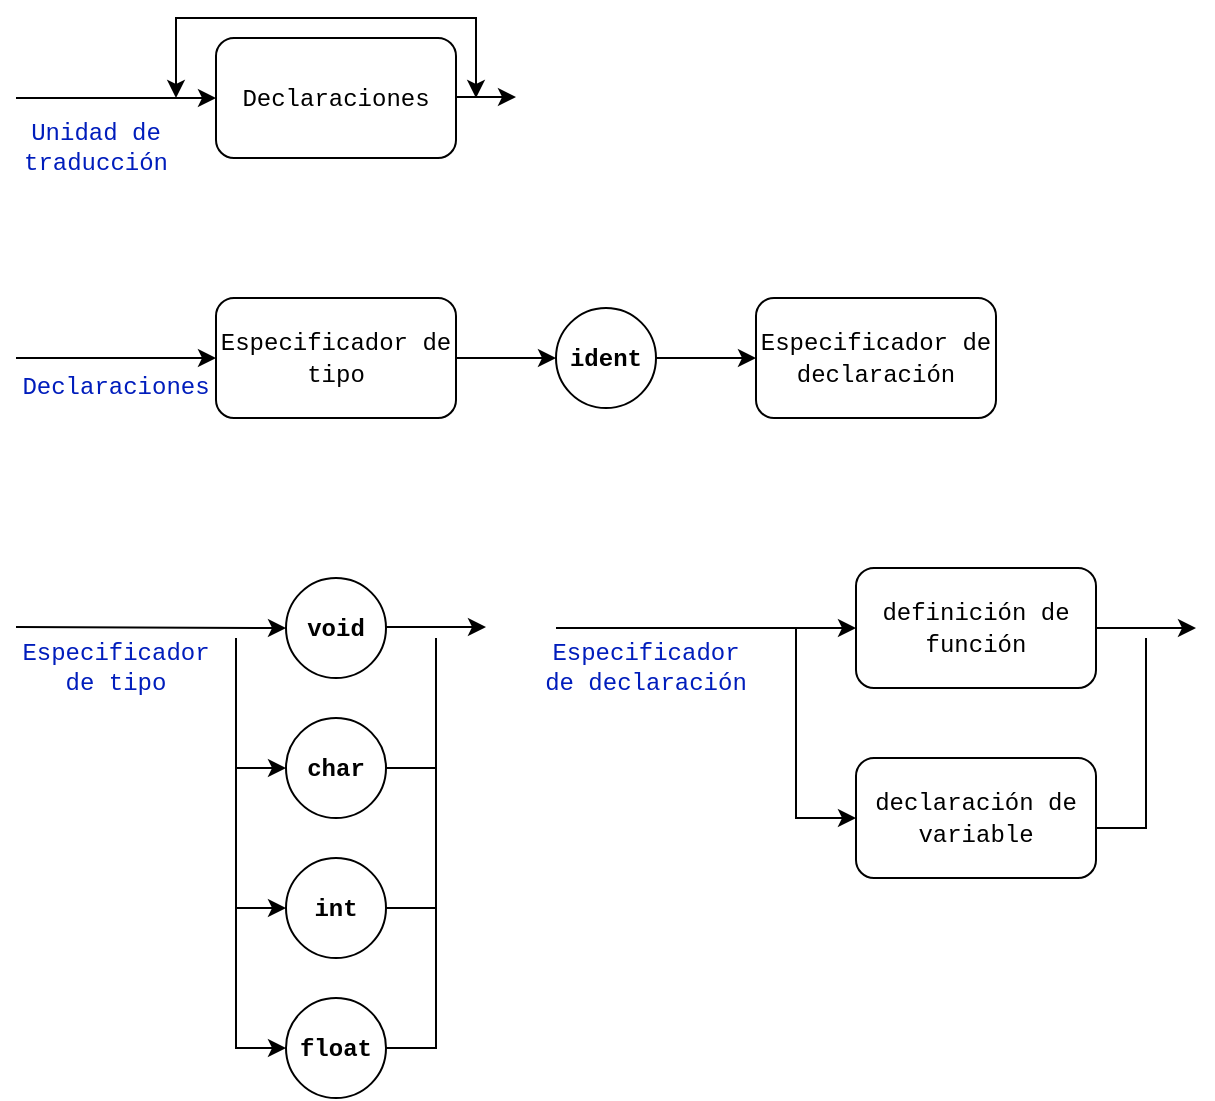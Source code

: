 <mxfile version="24.7.8" pages="5">
  <diagram name="declaraciones" id="ZKz4KZbUkjmO5gKNP207">
    <mxGraphModel dx="438" dy="843" grid="1" gridSize="10" guides="1" tooltips="1" connect="1" arrows="1" fold="1" page="1" pageScale="1" pageWidth="850" pageHeight="1100" math="0" shadow="0">
      <root>
        <mxCell id="0" />
        <mxCell id="1" parent="0" />
        <mxCell id="jfjVnfNzoAa86E3MCEEi-1" value="&lt;span style=&quot;font-family: &amp;quot;Courier New&amp;quot;;&quot;&gt;Declaraciones&lt;/span&gt;" style="rounded=1;whiteSpace=wrap;html=1;" parent="1" vertex="1">
          <mxGeometry x="150" y="160" width="120" height="60" as="geometry" />
        </mxCell>
        <mxCell id="jfjVnfNzoAa86E3MCEEi-4" value="" style="endArrow=classic;html=1;rounded=0;entryX=0;entryY=0.5;entryDx=0;entryDy=0;" parent="1" target="jfjVnfNzoAa86E3MCEEi-1" edge="1">
          <mxGeometry width="50" height="50" relative="1" as="geometry">
            <mxPoint x="50" y="190" as="sourcePoint" />
            <mxPoint x="150" y="190" as="targetPoint" />
          </mxGeometry>
        </mxCell>
        <mxCell id="jfjVnfNzoAa86E3MCEEi-5" value="" style="endArrow=classic;html=1;rounded=0;entryX=0;entryY=0.5;entryDx=0;entryDy=0;" parent="1" edge="1">
          <mxGeometry width="50" height="50" relative="1" as="geometry">
            <mxPoint x="270" y="189.5" as="sourcePoint" />
            <mxPoint x="300" y="189.5" as="targetPoint" />
          </mxGeometry>
        </mxCell>
        <mxCell id="jfjVnfNzoAa86E3MCEEi-7" value="" style="endArrow=classic;startArrow=classic;html=1;rounded=0;" parent="1" edge="1">
          <mxGeometry width="50" height="50" relative="1" as="geometry">
            <mxPoint x="130" y="190" as="sourcePoint" />
            <mxPoint x="280" y="190" as="targetPoint" />
            <Array as="points">
              <mxPoint x="130" y="150" />
              <mxPoint x="200" y="150" />
              <mxPoint x="280" y="150" />
            </Array>
          </mxGeometry>
        </mxCell>
        <mxCell id="jfjVnfNzoAa86E3MCEEi-8" value="Unidad de traducción" style="text;html=1;align=center;verticalAlign=middle;whiteSpace=wrap;rounded=0;fontFamily=Courier New;fontStyle=0;fontColor=#001DBC;" parent="1" vertex="1">
          <mxGeometry x="60" y="200" width="60" height="30" as="geometry" />
        </mxCell>
        <mxCell id="jfjVnfNzoAa86E3MCEEi-9" value="Declaraciones" style="text;html=1;align=center;verticalAlign=middle;whiteSpace=wrap;rounded=0;fontFamily=Courier New;fontColor=#001DBC;" parent="1" vertex="1">
          <mxGeometry x="70" y="320" width="60" height="30" as="geometry" />
        </mxCell>
        <mxCell id="jfjVnfNzoAa86E3MCEEi-10" value="" style="endArrow=classic;html=1;rounded=0;entryX=0;entryY=0.5;entryDx=0;entryDy=0;" parent="1" edge="1">
          <mxGeometry width="50" height="50" relative="1" as="geometry">
            <mxPoint x="50" y="320" as="sourcePoint" />
            <mxPoint x="150" y="320" as="targetPoint" />
          </mxGeometry>
        </mxCell>
        <mxCell id="jfjVnfNzoAa86E3MCEEi-13" style="edgeStyle=orthogonalEdgeStyle;rounded=0;orthogonalLoop=1;jettySize=auto;html=1;exitX=1;exitY=0.5;exitDx=0;exitDy=0;entryX=0;entryY=0.5;entryDx=0;entryDy=0;" parent="1" source="jfjVnfNzoAa86E3MCEEi-11" target="jfjVnfNzoAa86E3MCEEi-12" edge="1">
          <mxGeometry relative="1" as="geometry" />
        </mxCell>
        <mxCell id="jfjVnfNzoAa86E3MCEEi-11" value="&lt;span style=&quot;font-family: &amp;quot;Courier New&amp;quot;;&quot;&gt;Especificador de tipo&lt;/span&gt;" style="rounded=1;whiteSpace=wrap;html=1;" parent="1" vertex="1">
          <mxGeometry x="150" y="290" width="120" height="60" as="geometry" />
        </mxCell>
        <mxCell id="jfjVnfNzoAa86E3MCEEi-15" style="edgeStyle=orthogonalEdgeStyle;rounded=0;orthogonalLoop=1;jettySize=auto;html=1;exitX=1;exitY=0.5;exitDx=0;exitDy=0;entryX=0;entryY=0.5;entryDx=0;entryDy=0;" parent="1" source="jfjVnfNzoAa86E3MCEEi-12" target="jfjVnfNzoAa86E3MCEEi-14" edge="1">
          <mxGeometry relative="1" as="geometry">
            <mxPoint x="400" y="320" as="targetPoint" />
          </mxGeometry>
        </mxCell>
        <mxCell id="jfjVnfNzoAa86E3MCEEi-12" value="&lt;b&gt;&lt;font face=&quot;Courier New&quot;&gt;ident&lt;/font&gt;&lt;/b&gt;" style="ellipse;whiteSpace=wrap;html=1;" parent="1" vertex="1">
          <mxGeometry x="320" y="295" width="50" height="50" as="geometry" />
        </mxCell>
        <mxCell id="jfjVnfNzoAa86E3MCEEi-14" value="&lt;span style=&quot;font-family: &amp;quot;Courier New&amp;quot;;&quot;&gt;Especificador de declaración&lt;/span&gt;" style="rounded=1;whiteSpace=wrap;html=1;" parent="1" vertex="1">
          <mxGeometry x="420" y="290" width="120" height="60" as="geometry" />
        </mxCell>
        <mxCell id="jfjVnfNzoAa86E3MCEEi-16" value="&lt;b&gt;&lt;font face=&quot;Courier New&quot;&gt;void&lt;/font&gt;&lt;/b&gt;" style="ellipse;whiteSpace=wrap;html=1;" parent="1" vertex="1">
          <mxGeometry x="185" y="430" width="50" height="50" as="geometry" />
        </mxCell>
        <mxCell id="jfjVnfNzoAa86E3MCEEi-17" value="&lt;b&gt;&lt;font face=&quot;Courier New&quot;&gt;char&lt;/font&gt;&lt;/b&gt;" style="ellipse;whiteSpace=wrap;html=1;" parent="1" vertex="1">
          <mxGeometry x="185" y="500" width="50" height="50" as="geometry" />
        </mxCell>
        <mxCell id="jfjVnfNzoAa86E3MCEEi-18" value="&lt;b&gt;&lt;font face=&quot;Courier New&quot;&gt;int&lt;/font&gt;&lt;/b&gt;" style="ellipse;whiteSpace=wrap;html=1;" parent="1" vertex="1">
          <mxGeometry x="185" y="570" width="50" height="50" as="geometry" />
        </mxCell>
        <mxCell id="jfjVnfNzoAa86E3MCEEi-19" value="&lt;b&gt;&lt;font face=&quot;Courier New&quot;&gt;float&lt;/font&gt;&lt;/b&gt;" style="ellipse;whiteSpace=wrap;html=1;" parent="1" vertex="1">
          <mxGeometry x="185" y="640" width="50" height="50" as="geometry" />
        </mxCell>
        <mxCell id="jfjVnfNzoAa86E3MCEEi-20" value="" style="endArrow=classic;html=1;rounded=0;entryX=0;entryY=0.5;entryDx=0;entryDy=0;" parent="1" target="jfjVnfNzoAa86E3MCEEi-16" edge="1">
          <mxGeometry width="50" height="50" relative="1" as="geometry">
            <mxPoint x="50" y="454.5" as="sourcePoint" />
            <mxPoint x="170" y="454.5" as="targetPoint" />
          </mxGeometry>
        </mxCell>
        <mxCell id="jfjVnfNzoAa86E3MCEEi-21" value="Especificador de tipo" style="text;html=1;align=center;verticalAlign=middle;whiteSpace=wrap;rounded=0;fontFamily=Courier New;fontColor=#001DBC;" parent="1" vertex="1">
          <mxGeometry x="70" y="460" width="60" height="30" as="geometry" />
        </mxCell>
        <mxCell id="jfjVnfNzoAa86E3MCEEi-22" value="" style="endArrow=classic;html=1;rounded=0;entryX=0;entryY=0.5;entryDx=0;entryDy=0;" parent="1" target="jfjVnfNzoAa86E3MCEEi-17" edge="1">
          <mxGeometry width="50" height="50" relative="1" as="geometry">
            <mxPoint x="160" y="460" as="sourcePoint" />
            <mxPoint x="390" y="410" as="targetPoint" />
            <Array as="points">
              <mxPoint x="160" y="525" />
            </Array>
          </mxGeometry>
        </mxCell>
        <mxCell id="jfjVnfNzoAa86E3MCEEi-23" value="" style="endArrow=classic;html=1;rounded=0;entryX=0;entryY=0.5;entryDx=0;entryDy=0;" parent="1" edge="1">
          <mxGeometry width="50" height="50" relative="1" as="geometry">
            <mxPoint x="160" y="510" as="sourcePoint" />
            <mxPoint x="185" y="595" as="targetPoint" />
            <Array as="points">
              <mxPoint x="160" y="595" />
            </Array>
          </mxGeometry>
        </mxCell>
        <mxCell id="jfjVnfNzoAa86E3MCEEi-24" value="" style="endArrow=classic;html=1;rounded=0;entryX=0;entryY=0.5;entryDx=0;entryDy=0;" parent="1" edge="1">
          <mxGeometry width="50" height="50" relative="1" as="geometry">
            <mxPoint x="160" y="590" as="sourcePoint" />
            <mxPoint x="185" y="665" as="targetPoint" />
            <Array as="points">
              <mxPoint x="160" y="665" />
            </Array>
          </mxGeometry>
        </mxCell>
        <mxCell id="jfjVnfNzoAa86E3MCEEi-27" style="edgeStyle=orthogonalEdgeStyle;rounded=0;orthogonalLoop=1;jettySize=auto;html=1;exitX=1;exitY=0.5;exitDx=0;exitDy=0;entryX=0;entryY=0.5;entryDx=0;entryDy=0;" parent="1" edge="1">
          <mxGeometry relative="1" as="geometry">
            <mxPoint x="235" y="454.5" as="sourcePoint" />
            <mxPoint x="285" y="454.5" as="targetPoint" />
          </mxGeometry>
        </mxCell>
        <mxCell id="jfjVnfNzoAa86E3MCEEi-28" value="" style="endArrow=none;html=1;rounded=0;exitX=1;exitY=0.5;exitDx=0;exitDy=0;" parent="1" source="jfjVnfNzoAa86E3MCEEi-17" edge="1">
          <mxGeometry width="50" height="50" relative="1" as="geometry">
            <mxPoint x="340" y="460" as="sourcePoint" />
            <mxPoint x="260" y="460" as="targetPoint" />
            <Array as="points">
              <mxPoint x="260" y="525" />
            </Array>
          </mxGeometry>
        </mxCell>
        <mxCell id="jfjVnfNzoAa86E3MCEEi-29" value="" style="endArrow=none;html=1;rounded=0;exitX=1;exitY=0.5;exitDx=0;exitDy=0;" parent="1" edge="1">
          <mxGeometry width="50" height="50" relative="1" as="geometry">
            <mxPoint x="235" y="595" as="sourcePoint" />
            <mxPoint x="260" y="510" as="targetPoint" />
            <Array as="points">
              <mxPoint x="260" y="595" />
            </Array>
          </mxGeometry>
        </mxCell>
        <mxCell id="jfjVnfNzoAa86E3MCEEi-30" value="" style="endArrow=none;html=1;rounded=0;exitX=1;exitY=0.5;exitDx=0;exitDy=0;" parent="1" edge="1">
          <mxGeometry width="50" height="50" relative="1" as="geometry">
            <mxPoint x="235" y="665" as="sourcePoint" />
            <mxPoint x="260" y="590" as="targetPoint" />
            <Array as="points">
              <mxPoint x="260" y="665" />
            </Array>
          </mxGeometry>
        </mxCell>
        <mxCell id="rt_GVT3rxF4aA-TsVIym-2" value="Especificador de d&lt;span style=&quot;background-color: initial;&quot;&gt;eclaración&lt;/span&gt;" style="text;html=1;align=center;verticalAlign=middle;whiteSpace=wrap;rounded=0;fontFamily=Courier New;fontColor=#001DBC;" parent="1" vertex="1">
          <mxGeometry x="310" y="460" width="110" height="30" as="geometry" />
        </mxCell>
        <mxCell id="rt_GVT3rxF4aA-TsVIym-3" value="" style="endArrow=classic;html=1;rounded=0;entryX=0;entryY=0.5;entryDx=0;entryDy=0;" parent="1" target="rt_GVT3rxF4aA-TsVIym-4" edge="1">
          <mxGeometry width="50" height="50" relative="1" as="geometry">
            <mxPoint x="320" y="455" as="sourcePoint" />
            <mxPoint x="420" y="455" as="targetPoint" />
          </mxGeometry>
        </mxCell>
        <mxCell id="Ni-QC99xmvO0z8lU1C_D-2" style="edgeStyle=orthogonalEdgeStyle;rounded=0;orthogonalLoop=1;jettySize=auto;html=1;exitX=1;exitY=0.5;exitDx=0;exitDy=0;" parent="1" source="rt_GVT3rxF4aA-TsVIym-4" edge="1">
          <mxGeometry relative="1" as="geometry">
            <mxPoint x="640" y="455" as="targetPoint" />
          </mxGeometry>
        </mxCell>
        <mxCell id="rt_GVT3rxF4aA-TsVIym-4" value="&lt;span style=&quot;font-family: &amp;quot;Courier New&amp;quot;;&quot;&gt;definición de función&lt;/span&gt;" style="rounded=1;whiteSpace=wrap;html=1;" parent="1" vertex="1">
          <mxGeometry x="470" y="425" width="120" height="60" as="geometry" />
        </mxCell>
        <mxCell id="rt_GVT3rxF4aA-TsVIym-5" value="&lt;span style=&quot;font-family: &amp;quot;Courier New&amp;quot;;&quot;&gt;declaración de variable&lt;/span&gt;" style="rounded=1;whiteSpace=wrap;html=1;" parent="1" vertex="1">
          <mxGeometry x="470" y="520" width="120" height="60" as="geometry" />
        </mxCell>
        <mxCell id="Ni-QC99xmvO0z8lU1C_D-1" value="" style="endArrow=classic;html=1;rounded=0;entryX=0;entryY=0.5;entryDx=0;entryDy=0;" parent="1" target="rt_GVT3rxF4aA-TsVIym-5" edge="1">
          <mxGeometry width="50" height="50" relative="1" as="geometry">
            <mxPoint x="440" y="455" as="sourcePoint" />
            <mxPoint x="465" y="520" as="targetPoint" />
            <Array as="points">
              <mxPoint x="440" y="550" />
            </Array>
          </mxGeometry>
        </mxCell>
        <mxCell id="Ni-QC99xmvO0z8lU1C_D-3" value="" style="endArrow=none;html=1;rounded=0;exitX=1;exitY=0.5;exitDx=0;exitDy=0;" parent="1" edge="1">
          <mxGeometry width="50" height="50" relative="1" as="geometry">
            <mxPoint x="590" y="555" as="sourcePoint" />
            <mxPoint x="615" y="460" as="targetPoint" />
            <Array as="points">
              <mxPoint x="615" y="555" />
            </Array>
          </mxGeometry>
        </mxCell>
      </root>
    </mxGraphModel>
  </diagram>
  <diagram id="V_-CnSp-tmTi7jWENrVB" name="variables">
    <mxGraphModel dx="515" dy="992" grid="1" gridSize="10" guides="1" tooltips="1" connect="1" arrows="1" fold="1" page="1" pageScale="1" pageWidth="850" pageHeight="1100" math="0" shadow="0">
      <root>
        <mxCell id="0" />
        <mxCell id="1" parent="0" />
        <mxCell id="-02uhwSyOtg8k-I5bYCo-1" value="Lista declaraciones init" style="text;html=1;align=center;verticalAlign=middle;whiteSpace=wrap;rounded=0;fontFamily=Courier New;fontColor=#001DBC;" parent="1" vertex="1">
          <mxGeometry x="60" y="200" width="160" height="30" as="geometry" />
        </mxCell>
        <mxCell id="4DNq5mFS9E4w53eDqIhR-1" value="" style="endArrow=classic;html=1;rounded=0;" parent="1" edge="1">
          <mxGeometry width="50" height="50" relative="1" as="geometry">
            <mxPoint x="70" y="194.5" as="sourcePoint" />
            <mxPoint x="220" y="194.5" as="targetPoint" />
          </mxGeometry>
        </mxCell>
        <mxCell id="VAi3okwXPPwKj1F9FfGk-2" style="edgeStyle=orthogonalEdgeStyle;rounded=0;orthogonalLoop=1;jettySize=auto;html=1;exitX=1;exitY=0.5;exitDx=0;exitDy=0;entryX=0;entryY=0.5;entryDx=0;entryDy=0;" parent="1" source="KUwKe5t9Qb-vvieHU84e-1" target="VAi3okwXPPwKj1F9FfGk-1" edge="1">
          <mxGeometry relative="1" as="geometry" />
        </mxCell>
        <mxCell id="KUwKe5t9Qb-vvieHU84e-1" value="&lt;b&gt;&lt;font face=&quot;Courier New&quot;&gt;ident&lt;/font&gt;&lt;/b&gt;" style="ellipse;whiteSpace=wrap;html=1;" parent="1" vertex="1">
          <mxGeometry x="220" y="170" width="50" height="50" as="geometry" />
        </mxCell>
        <mxCell id="VAi3okwXPPwKj1F9FfGk-5" style="edgeStyle=orthogonalEdgeStyle;rounded=0;orthogonalLoop=1;jettySize=auto;html=1;exitX=1;exitY=0.5;exitDx=0;exitDy=0;entryX=0;entryY=0.5;entryDx=0;entryDy=0;" parent="1" source="VAi3okwXPPwKj1F9FfGk-1" target="VAi3okwXPPwKj1F9FfGk-4" edge="1">
          <mxGeometry relative="1" as="geometry" />
        </mxCell>
        <mxCell id="VAi3okwXPPwKj1F9FfGk-1" value="&lt;font face=&quot;Courier New&quot;&gt;Declarador init&lt;/font&gt;" style="rounded=1;whiteSpace=wrap;html=1;" parent="1" vertex="1">
          <mxGeometry x="320" y="165" width="120" height="60" as="geometry" />
        </mxCell>
        <mxCell id="1tVV-16rhZcyd84PS7nt-4" style="edgeStyle=orthogonalEdgeStyle;rounded=0;orthogonalLoop=1;jettySize=auto;html=1;exitX=1;exitY=0.5;exitDx=0;exitDy=0;" parent="1" source="VAi3okwXPPwKj1F9FfGk-4" target="1tVV-16rhZcyd84PS7nt-2" edge="1">
          <mxGeometry relative="1" as="geometry" />
        </mxCell>
        <mxCell id="VAi3okwXPPwKj1F9FfGk-4" value="&lt;font style=&quot;font-size: 16px;&quot;&gt;,&lt;/font&gt;" style="ellipse;whiteSpace=wrap;html=1;aspect=fixed;fontStyle=1" parent="1" vertex="1">
          <mxGeometry x="490" y="180" width="30" height="30" as="geometry" />
        </mxCell>
        <mxCell id="1tVV-16rhZcyd84PS7nt-1" style="edgeStyle=orthogonalEdgeStyle;rounded=0;orthogonalLoop=1;jettySize=auto;html=1;exitX=1;exitY=0.5;exitDx=0;exitDy=0;entryX=0;entryY=0.5;entryDx=0;entryDy=0;" parent="1" source="1tVV-16rhZcyd84PS7nt-2" target="1tVV-16rhZcyd84PS7nt-3" edge="1">
          <mxGeometry relative="1" as="geometry" />
        </mxCell>
        <mxCell id="1tVV-16rhZcyd84PS7nt-2" value="&lt;b&gt;&lt;font face=&quot;Courier New&quot;&gt;ident&lt;/font&gt;&lt;/b&gt;" style="ellipse;whiteSpace=wrap;html=1;" parent="1" vertex="1">
          <mxGeometry x="560" y="170" width="50" height="50" as="geometry" />
        </mxCell>
        <mxCell id="1tVV-16rhZcyd84PS7nt-5" style="edgeStyle=orthogonalEdgeStyle;rounded=0;orthogonalLoop=1;jettySize=auto;html=1;exitX=1;exitY=0.5;exitDx=0;exitDy=0;" parent="1" source="1tVV-16rhZcyd84PS7nt-3" edge="1">
          <mxGeometry relative="1" as="geometry">
            <mxPoint x="830" y="195" as="targetPoint" />
          </mxGeometry>
        </mxCell>
        <mxCell id="1tVV-16rhZcyd84PS7nt-3" value="&lt;font face=&quot;Courier New&quot;&gt;Declarador init&lt;/font&gt;" style="rounded=1;whiteSpace=wrap;html=1;" parent="1" vertex="1">
          <mxGeometry x="660" y="165" width="120" height="60" as="geometry" />
        </mxCell>
        <mxCell id="uVg7xh4Chk3SSQYkhi3Z-1" value="" style="endArrow=classic;startArrow=classic;html=1;rounded=0;" parent="1" edge="1">
          <mxGeometry width="50" height="50" relative="1" as="geometry">
            <mxPoint x="470" y="195" as="sourcePoint" />
            <mxPoint x="800" y="195" as="targetPoint" />
            <Array as="points">
              <mxPoint x="470" y="145" />
              <mxPoint x="540" y="145" />
              <mxPoint x="800" y="145" />
            </Array>
          </mxGeometry>
        </mxCell>
        <mxCell id="f1g__OppdZPTYhrR7YWZ-1" value="Declaración de variable" style="text;html=1;align=center;verticalAlign=middle;whiteSpace=wrap;rounded=0;fontFamily=Courier New;fontColor=#001DBC;" parent="1" vertex="1">
          <mxGeometry x="70" y="90" width="160" height="30" as="geometry" />
        </mxCell>
        <mxCell id="f1g__OppdZPTYhrR7YWZ-2" value="" style="endArrow=classic;html=1;rounded=0;" parent="1" edge="1">
          <mxGeometry width="50" height="50" relative="1" as="geometry">
            <mxPoint x="75" y="80" as="sourcePoint" />
            <mxPoint x="225" y="80" as="targetPoint" />
          </mxGeometry>
        </mxCell>
        <mxCell id="f1g__OppdZPTYhrR7YWZ-7" style="edgeStyle=orthogonalEdgeStyle;rounded=0;orthogonalLoop=1;jettySize=auto;html=1;exitX=1;exitY=0.5;exitDx=0;exitDy=0;entryX=0;entryY=0.5;entryDx=0;entryDy=0;" parent="1" source="f1g__OppdZPTYhrR7YWZ-3" target="f1g__OppdZPTYhrR7YWZ-4" edge="1">
          <mxGeometry relative="1" as="geometry" />
        </mxCell>
        <mxCell id="f1g__OppdZPTYhrR7YWZ-3" value="&lt;font face=&quot;Courier New&quot;&gt;Declarador init&lt;/font&gt;" style="rounded=1;whiteSpace=wrap;html=1;" parent="1" vertex="1">
          <mxGeometry x="226" y="50" width="120" height="60" as="geometry" />
        </mxCell>
        <mxCell id="f1g__OppdZPTYhrR7YWZ-8" style="edgeStyle=orthogonalEdgeStyle;rounded=0;orthogonalLoop=1;jettySize=auto;html=1;exitX=1;exitY=0.5;exitDx=0;exitDy=0;entryX=0;entryY=0.5;entryDx=0;entryDy=0;" parent="1" source="f1g__OppdZPTYhrR7YWZ-4" target="f1g__OppdZPTYhrR7YWZ-5" edge="1">
          <mxGeometry relative="1" as="geometry" />
        </mxCell>
        <mxCell id="f1g__OppdZPTYhrR7YWZ-4" value="&lt;font style=&quot;font-size: 16px;&quot;&gt;,&lt;/font&gt;" style="ellipse;whiteSpace=wrap;html=1;aspect=fixed;fontStyle=1" parent="1" vertex="1">
          <mxGeometry x="380" y="65" width="30" height="30" as="geometry" />
        </mxCell>
        <mxCell id="f1g__OppdZPTYhrR7YWZ-9" style="edgeStyle=orthogonalEdgeStyle;rounded=0;orthogonalLoop=1;jettySize=auto;html=1;exitX=1;exitY=0.5;exitDx=0;exitDy=0;entryX=0;entryY=0.5;entryDx=0;entryDy=0;" parent="1" source="f1g__OppdZPTYhrR7YWZ-5" target="f1g__OppdZPTYhrR7YWZ-6" edge="1">
          <mxGeometry relative="1" as="geometry" />
        </mxCell>
        <mxCell id="f1g__OppdZPTYhrR7YWZ-5" value="&lt;font face=&quot;Courier New&quot;&gt;Lista declaraciones init&lt;/font&gt;" style="rounded=1;whiteSpace=wrap;html=1;" parent="1" vertex="1">
          <mxGeometry x="445" y="50" width="145" height="60" as="geometry" />
        </mxCell>
        <mxCell id="f1g__OppdZPTYhrR7YWZ-6" value="&lt;font style=&quot;font-size: 16px;&quot;&gt;;&lt;/font&gt;" style="ellipse;whiteSpace=wrap;html=1;aspect=fixed;fontStyle=1" parent="1" vertex="1">
          <mxGeometry x="620" y="65" width="30" height="30" as="geometry" />
        </mxCell>
        <mxCell id="R1x7AbnlV1sls7q95q0w-1" value="" style="endArrow=classic;html=1;rounded=0;" parent="1" edge="1">
          <mxGeometry width="50" height="50" relative="1" as="geometry">
            <mxPoint x="275" y="363" as="sourcePoint" />
            <mxPoint x="390" y="363" as="targetPoint" />
            <Array as="points">
              <mxPoint x="275" y="333" />
              <mxPoint x="330" y="333" />
              <mxPoint x="390" y="333" />
            </Array>
          </mxGeometry>
        </mxCell>
        <mxCell id="mGk_dSq-G3wHTbkhF3X9-1" value="Declarador init" style="text;html=1;align=center;verticalAlign=middle;whiteSpace=wrap;rounded=0;fontFamily=Courier New;fontColor=#001DBC;" parent="1" vertex="1">
          <mxGeometry x="50" y="290" width="160" height="30" as="geometry" />
        </mxCell>
        <mxCell id="mGk_dSq-G3wHTbkhF3X9-2" value="" style="endArrow=classic;html=1;rounded=0;" parent="1" edge="1">
          <mxGeometry width="50" height="50" relative="1" as="geometry">
            <mxPoint x="80" y="284.5" as="sourcePoint" />
            <mxPoint x="230" y="284.5" as="targetPoint" />
          </mxGeometry>
        </mxCell>
        <mxCell id="mGk_dSq-G3wHTbkhF3X9-6" style="edgeStyle=orthogonalEdgeStyle;rounded=0;orthogonalLoop=1;jettySize=auto;html=1;exitX=1;exitY=0.5;exitDx=0;exitDy=0;" parent="1" source="mGk_dSq-G3wHTbkhF3X9-4" target="mGk_dSq-G3wHTbkhF3X9-5" edge="1">
          <mxGeometry relative="1" as="geometry" />
        </mxCell>
        <mxCell id="mGk_dSq-G3wHTbkhF3X9-4" value="&lt;font style=&quot;font-size: 16px;&quot;&gt;=&lt;/font&gt;" style="ellipse;whiteSpace=wrap;html=1;aspect=fixed;fontStyle=1" parent="1" vertex="1">
          <mxGeometry x="230" y="270" width="30" height="30" as="geometry" />
        </mxCell>
        <mxCell id="mGk_dSq-G3wHTbkhF3X9-15" style="edgeStyle=orthogonalEdgeStyle;rounded=0;orthogonalLoop=1;jettySize=auto;html=1;exitX=1;exitY=0.5;exitDx=0;exitDy=0;" parent="1" source="mGk_dSq-G3wHTbkhF3X9-5" edge="1">
          <mxGeometry relative="1" as="geometry">
            <mxPoint x="910" y="285" as="targetPoint" />
          </mxGeometry>
        </mxCell>
        <mxCell id="mGk_dSq-G3wHTbkhF3X9-5" value="&lt;font face=&quot;Courier New&quot;&gt;constante&lt;/font&gt;" style="rounded=1;whiteSpace=wrap;html=1;" parent="1" vertex="1">
          <mxGeometry x="290" y="262.5" width="80" height="45" as="geometry" />
        </mxCell>
        <mxCell id="q6blkH13nlA7rS9A7Jza-2" style="edgeStyle=orthogonalEdgeStyle;rounded=0;orthogonalLoop=1;jettySize=auto;html=1;exitX=1;exitY=0.5;exitDx=0;exitDy=0;" parent="1" source="mGk_dSq-G3wHTbkhF3X9-7" target="mGk_dSq-G3wHTbkhF3X9-8" edge="1">
          <mxGeometry relative="1" as="geometry" />
        </mxCell>
        <mxCell id="mGk_dSq-G3wHTbkhF3X9-7" value="&lt;span style=&quot;font-size: 16px;&quot;&gt;[&lt;/span&gt;" style="ellipse;whiteSpace=wrap;html=1;aspect=fixed;fontStyle=1" parent="1" vertex="1">
          <mxGeometry x="230" y="350" width="30" height="30" as="geometry" />
        </mxCell>
        <mxCell id="q6blkH13nlA7rS9A7Jza-4" style="edgeStyle=orthogonalEdgeStyle;rounded=0;orthogonalLoop=1;jettySize=auto;html=1;exitX=1;exitY=0.5;exitDx=0;exitDy=0;entryX=0;entryY=0.5;entryDx=0;entryDy=0;" parent="1" source="mGk_dSq-G3wHTbkhF3X9-8" target="mGk_dSq-G3wHTbkhF3X9-9" edge="1">
          <mxGeometry relative="1" as="geometry" />
        </mxCell>
        <mxCell id="mGk_dSq-G3wHTbkhF3X9-8" value="&lt;b&gt;&lt;font face=&quot;Courier New&quot;&gt;cons_ent&lt;/font&gt;&lt;/b&gt;" style="ellipse;whiteSpace=wrap;html=1;" parent="1" vertex="1">
          <mxGeometry x="296" y="340" width="84" height="50" as="geometry" />
        </mxCell>
        <mxCell id="q6blkH13nlA7rS9A7Jza-6" style="edgeStyle=orthogonalEdgeStyle;rounded=0;orthogonalLoop=1;jettySize=auto;html=1;exitX=1;exitY=0.5;exitDx=0;exitDy=0;entryX=0;entryY=0.5;entryDx=0;entryDy=0;" parent="1" source="mGk_dSq-G3wHTbkhF3X9-9" target="mGk_dSq-G3wHTbkhF3X9-11" edge="1">
          <mxGeometry relative="1" as="geometry" />
        </mxCell>
        <mxCell id="mGk_dSq-G3wHTbkhF3X9-9" value="&lt;span style=&quot;font-size: 16px;&quot;&gt;]&lt;/span&gt;" style="ellipse;whiteSpace=wrap;html=1;aspect=fixed;fontStyle=1" parent="1" vertex="1">
          <mxGeometry x="415" y="350" width="30" height="30" as="geometry" />
        </mxCell>
        <mxCell id="q6blkH13nlA7rS9A7Jza-7" style="edgeStyle=orthogonalEdgeStyle;rounded=0;orthogonalLoop=1;jettySize=auto;html=1;exitX=1;exitY=0.5;exitDx=0;exitDy=0;entryX=0;entryY=0.5;entryDx=0;entryDy=0;" parent="1" source="mGk_dSq-G3wHTbkhF3X9-11" target="mGk_dSq-G3wHTbkhF3X9-12" edge="1">
          <mxGeometry relative="1" as="geometry" />
        </mxCell>
        <mxCell id="mGk_dSq-G3wHTbkhF3X9-11" value="&lt;font style=&quot;font-size: 16px;&quot;&gt;=&lt;/font&gt;" style="ellipse;whiteSpace=wrap;html=1;aspect=fixed;fontStyle=1" parent="1" vertex="1">
          <mxGeometry x="480" y="350" width="30" height="30" as="geometry" />
        </mxCell>
        <mxCell id="q6blkH13nlA7rS9A7Jza-8" style="edgeStyle=orthogonalEdgeStyle;rounded=0;orthogonalLoop=1;jettySize=auto;html=1;exitX=1;exitY=0.5;exitDx=0;exitDy=0;entryX=0;entryY=0.5;entryDx=0;entryDy=0;" parent="1" source="mGk_dSq-G3wHTbkhF3X9-12" target="mGk_dSq-G3wHTbkhF3X9-13" edge="1">
          <mxGeometry relative="1" as="geometry" />
        </mxCell>
        <mxCell id="mGk_dSq-G3wHTbkhF3X9-12" value="&lt;font style=&quot;font-size: 16px;&quot;&gt;{&lt;/font&gt;" style="ellipse;whiteSpace=wrap;html=1;aspect=fixed;fontStyle=1" parent="1" vertex="1">
          <mxGeometry x="550" y="350" width="30" height="30" as="geometry" />
        </mxCell>
        <mxCell id="q6blkH13nlA7rS9A7Jza-9" style="edgeStyle=orthogonalEdgeStyle;rounded=0;orthogonalLoop=1;jettySize=auto;html=1;exitX=1;exitY=0.5;exitDx=0;exitDy=0;" parent="1" source="mGk_dSq-G3wHTbkhF3X9-13" target="mGk_dSq-G3wHTbkhF3X9-14" edge="1">
          <mxGeometry relative="1" as="geometry" />
        </mxCell>
        <mxCell id="mGk_dSq-G3wHTbkhF3X9-13" value="&lt;font face=&quot;Courier New&quot;&gt;Lista de inicializadores&lt;/font&gt;" style="rounded=1;whiteSpace=wrap;html=1;" parent="1" vertex="1">
          <mxGeometry x="610" y="335" width="145" height="60" as="geometry" />
        </mxCell>
        <mxCell id="mGk_dSq-G3wHTbkhF3X9-14" value="&lt;font style=&quot;font-size: 16px;&quot;&gt;}&lt;/font&gt;" style="ellipse;whiteSpace=wrap;html=1;aspect=fixed;fontStyle=1" parent="1" vertex="1">
          <mxGeometry x="790" y="350" width="30" height="30" as="geometry" />
        </mxCell>
        <mxCell id="q6blkH13nlA7rS9A7Jza-1" value="" style="endArrow=classic;html=1;rounded=0;entryX=0;entryY=0.5;entryDx=0;entryDy=0;" parent="1" target="mGk_dSq-G3wHTbkhF3X9-7" edge="1">
          <mxGeometry width="50" height="50" relative="1" as="geometry">
            <mxPoint x="205" y="285" as="sourcePoint" />
            <mxPoint x="230" y="350" as="targetPoint" />
            <Array as="points">
              <mxPoint x="205" y="365" />
            </Array>
          </mxGeometry>
        </mxCell>
        <mxCell id="vM2-L9RZQqC8NVuznZ4F-1" value="" style="endArrow=classic;html=1;rounded=0;" parent="1" edge="1">
          <mxGeometry width="50" height="50" relative="1" as="geometry">
            <mxPoint x="363" y="80" as="sourcePoint" />
            <mxPoint x="603" y="80" as="targetPoint" />
            <Array as="points">
              <mxPoint x="363" y="40" />
              <mxPoint x="603" y="40" />
            </Array>
          </mxGeometry>
        </mxCell>
        <mxCell id="vM2-L9RZQqC8NVuznZ4F-4" value="" style="endArrow=classic;html=1;rounded=0;" parent="1" edge="1">
          <mxGeometry width="50" height="50" relative="1" as="geometry">
            <mxPoint x="460" y="365" as="sourcePoint" />
            <mxPoint x="840" y="365" as="targetPoint" />
            <Array as="points">
              <mxPoint x="460" y="320" />
              <mxPoint x="510" y="320" />
              <mxPoint x="840" y="320" />
            </Array>
          </mxGeometry>
        </mxCell>
        <mxCell id="zVCu4eNOokKV0uS5Te_Y-1" value="" style="endArrow=none;html=1;rounded=0;exitX=1;exitY=0.5;exitDx=0;exitDy=0;" parent="1" edge="1">
          <mxGeometry width="50" height="50" relative="1" as="geometry">
            <mxPoint x="820" y="365" as="sourcePoint" />
            <mxPoint x="870" y="290" as="targetPoint" />
            <Array as="points">
              <mxPoint x="870" y="365" />
            </Array>
          </mxGeometry>
        </mxCell>
        <mxCell id="zVCu4eNOokKV0uS5Te_Y-2" value="Lista de inicializadores" style="text;html=1;align=center;verticalAlign=middle;whiteSpace=wrap;rounded=0;fontFamily=Courier New;fontColor=#001DBC;" parent="1" vertex="1">
          <mxGeometry x="70" y="470" width="160" height="30" as="geometry" />
        </mxCell>
        <mxCell id="zVCu4eNOokKV0uS5Te_Y-3" value="" style="endArrow=classic;html=1;rounded=0;" parent="1" edge="1">
          <mxGeometry width="50" height="50" relative="1" as="geometry">
            <mxPoint x="75" y="460" as="sourcePoint" />
            <mxPoint x="225" y="460" as="targetPoint" />
          </mxGeometry>
        </mxCell>
        <mxCell id="zVCu4eNOokKV0uS5Te_Y-4" style="edgeStyle=orthogonalEdgeStyle;rounded=0;orthogonalLoop=1;jettySize=auto;html=1;exitX=1;exitY=0.5;exitDx=0;exitDy=0;entryX=0;entryY=0.5;entryDx=0;entryDy=0;" parent="1" edge="1">
          <mxGeometry relative="1" as="geometry">
            <mxPoint x="311" y="460" as="sourcePoint" />
            <mxPoint x="345.0" y="460" as="targetPoint" />
          </mxGeometry>
        </mxCell>
        <mxCell id="zVCu4eNOokKV0uS5Te_Y-6" style="edgeStyle=orthogonalEdgeStyle;rounded=0;orthogonalLoop=1;jettySize=auto;html=1;exitX=1;exitY=0.5;exitDx=0;exitDy=0;" parent="1" source="zVCu4eNOokKV0uS5Te_Y-7" edge="1">
          <mxGeometry relative="1" as="geometry">
            <mxPoint x="400" y="460" as="targetPoint" />
          </mxGeometry>
        </mxCell>
        <mxCell id="zVCu4eNOokKV0uS5Te_Y-7" value="&lt;font style=&quot;font-size: 16px;&quot;&gt;,&lt;/font&gt;" style="ellipse;whiteSpace=wrap;html=1;aspect=fixed;fontStyle=1" parent="1" vertex="1">
          <mxGeometry x="346" y="445" width="30" height="30" as="geometry" />
        </mxCell>
        <mxCell id="zVCu4eNOokKV0uS5Te_Y-8" style="edgeStyle=orthogonalEdgeStyle;rounded=0;orthogonalLoop=1;jettySize=auto;html=1;exitX=1;exitY=0.5;exitDx=0;exitDy=0;" parent="1" edge="1">
          <mxGeometry relative="1" as="geometry">
            <mxPoint x="480" y="459.58" as="sourcePoint" />
            <mxPoint x="540" y="460" as="targetPoint" />
          </mxGeometry>
        </mxCell>
        <mxCell id="zVCu4eNOokKV0uS5Te_Y-12" value="&lt;font face=&quot;Courier New&quot;&gt;constante&lt;/font&gt;" style="rounded=1;whiteSpace=wrap;html=1;" parent="1" vertex="1">
          <mxGeometry x="230" y="437.5" width="80" height="45" as="geometry" />
        </mxCell>
        <mxCell id="zVCu4eNOokKV0uS5Te_Y-13" value="&lt;font face=&quot;Courier New&quot;&gt;constante&lt;/font&gt;" style="rounded=1;whiteSpace=wrap;html=1;" parent="1" vertex="1">
          <mxGeometry x="400" y="437.5" width="80" height="45" as="geometry" />
        </mxCell>
        <mxCell id="aMBz7iwOtEfbnqGolUJ0-1" value="" style="endArrow=classic;startArrow=classic;html=1;rounded=0;" parent="1" edge="1">
          <mxGeometry width="50" height="50" relative="1" as="geometry">
            <mxPoint x="320" y="460" as="sourcePoint" />
            <mxPoint x="500" y="460" as="targetPoint" />
            <Array as="points">
              <mxPoint x="320" y="420" />
              <mxPoint x="390" y="420" />
              <mxPoint x="500" y="420" />
            </Array>
          </mxGeometry>
        </mxCell>
        <mxCell id="K1hdWqBjEezNnCZ-2N9J-1" value="" style="endArrow=classic;html=1;rounded=0;" edge="1" parent="1">
          <mxGeometry width="50" height="50" relative="1" as="geometry">
            <mxPoint x="205" y="296" as="sourcePoint" />
            <mxPoint x="890" y="286" as="targetPoint" />
            <Array as="points">
              <mxPoint x="205" y="256" />
              <mxPoint x="890" y="256" />
            </Array>
          </mxGeometry>
        </mxCell>
      </root>
    </mxGraphModel>
  </diagram>
  <diagram id="bK7mW2T3DxghnQVuSx5F" name="funciones">
    <mxGraphModel dx="438" dy="843" grid="1" gridSize="10" guides="1" tooltips="1" connect="1" arrows="1" fold="1" page="1" pageScale="1" pageWidth="850" pageHeight="1100" math="0" shadow="0">
      <root>
        <mxCell id="0" />
        <mxCell id="1" parent="0" />
        <mxCell id="1rc33zzdGo77KUJzTyhU-1" value="Definición de función" style="text;html=1;align=center;verticalAlign=middle;whiteSpace=wrap;rounded=0;fontFamily=Courier New;fontColor=#001DBC;" parent="1" vertex="1">
          <mxGeometry x="60" y="200" width="160" height="30" as="geometry" />
        </mxCell>
        <mxCell id="1rc33zzdGo77KUJzTyhU-2" value="" style="endArrow=classic;html=1;rounded=0;" parent="1" edge="1">
          <mxGeometry width="50" height="50" relative="1" as="geometry">
            <mxPoint x="70" y="194.5" as="sourcePoint" />
            <mxPoint x="220" y="194.5" as="targetPoint" />
          </mxGeometry>
        </mxCell>
        <mxCell id="1rc33zzdGo77KUJzTyhU-3" style="edgeStyle=orthogonalEdgeStyle;rounded=0;orthogonalLoop=1;jettySize=auto;html=1;exitX=1;exitY=0.5;exitDx=0;exitDy=0;entryX=0;entryY=0.5;entryDx=0;entryDy=0;" parent="1" source="HNjUx85w_OyboezheAXD-1" target="1rc33zzdGo77KUJzTyhU-6" edge="1">
          <mxGeometry relative="1" as="geometry">
            <mxPoint x="270" y="195" as="sourcePoint" />
          </mxGeometry>
        </mxCell>
        <mxCell id="1rc33zzdGo77KUJzTyhU-5" style="edgeStyle=orthogonalEdgeStyle;rounded=0;orthogonalLoop=1;jettySize=auto;html=1;exitX=1;exitY=0.5;exitDx=0;exitDy=0;entryX=0;entryY=0.5;entryDx=0;entryDy=0;" parent="1" source="1rc33zzdGo77KUJzTyhU-6" target="1rc33zzdGo77KUJzTyhU-8" edge="1">
          <mxGeometry relative="1" as="geometry" />
        </mxCell>
        <mxCell id="1rc33zzdGo77KUJzTyhU-6" value="&lt;font face=&quot;Courier New&quot;&gt;Lista declaración de parámetros&lt;/font&gt;" style="rounded=1;whiteSpace=wrap;html=1;" parent="1" vertex="1">
          <mxGeometry x="290" y="165" width="120" height="60" as="geometry" />
        </mxCell>
        <mxCell id="HNjUx85w_OyboezheAXD-2" style="edgeStyle=orthogonalEdgeStyle;rounded=0;orthogonalLoop=1;jettySize=auto;html=1;exitX=1;exitY=0.5;exitDx=0;exitDy=0;entryX=0;entryY=0.5;entryDx=0;entryDy=0;" parent="1" source="1rc33zzdGo77KUJzTyhU-8" target="1rc33zzdGo77KUJzTyhU-12" edge="1">
          <mxGeometry relative="1" as="geometry" />
        </mxCell>
        <mxCell id="1rc33zzdGo77KUJzTyhU-8" value="&lt;font style=&quot;font-size: 16px;&quot;&gt;)&lt;/font&gt;" style="ellipse;whiteSpace=wrap;html=1;aspect=fixed;fontStyle=1" parent="1" vertex="1">
          <mxGeometry x="450" y="180" width="30" height="30" as="geometry" />
        </mxCell>
        <mxCell id="1rc33zzdGo77KUJzTyhU-11" style="edgeStyle=orthogonalEdgeStyle;rounded=0;orthogonalLoop=1;jettySize=auto;html=1;exitX=1;exitY=0.5;exitDx=0;exitDy=0;" parent="1" source="1rc33zzdGo77KUJzTyhU-12" edge="1">
          <mxGeometry relative="1" as="geometry">
            <mxPoint x="690" y="195" as="targetPoint" />
          </mxGeometry>
        </mxCell>
        <mxCell id="1rc33zzdGo77KUJzTyhU-12" value="&lt;font face=&quot;Courier New&quot;&gt;Proposición compuesta&lt;/font&gt;" style="rounded=1;whiteSpace=wrap;html=1;" parent="1" vertex="1">
          <mxGeometry x="520" y="165" width="120" height="60" as="geometry" />
        </mxCell>
        <mxCell id="HNjUx85w_OyboezheAXD-1" value="&lt;font style=&quot;font-size: 16px;&quot;&gt;(&lt;/font&gt;" style="ellipse;whiteSpace=wrap;html=1;aspect=fixed;fontStyle=1" parent="1" vertex="1">
          <mxGeometry x="220" y="180" width="30" height="30" as="geometry" />
        </mxCell>
        <mxCell id="BQsjNMfn_fZd8_LMEYVH-1" value="" style="endArrow=classic;html=1;rounded=0;" parent="1" edge="1">
          <mxGeometry width="50" height="50" relative="1" as="geometry">
            <mxPoint x="270" y="196" as="sourcePoint" />
            <mxPoint x="426" y="196" as="targetPoint" />
            <Array as="points">
              <mxPoint x="270" y="156" />
              <mxPoint x="426" y="156" />
            </Array>
          </mxGeometry>
        </mxCell>
        <mxCell id="aJlmtgCpojrv3wt9YJx--1" value="Lista declaración de parámetros" style="text;html=1;align=center;verticalAlign=middle;whiteSpace=wrap;rounded=0;fontFamily=Courier New;fontColor=#001DBC;" parent="1" vertex="1">
          <mxGeometry x="60" y="310" width="160" height="30" as="geometry" />
        </mxCell>
        <mxCell id="aJlmtgCpojrv3wt9YJx--2" value="" style="endArrow=classic;html=1;rounded=0;" parent="1" edge="1">
          <mxGeometry width="50" height="50" relative="1" as="geometry">
            <mxPoint x="65" y="300" as="sourcePoint" />
            <mxPoint x="215" y="300" as="targetPoint" />
          </mxGeometry>
        </mxCell>
        <mxCell id="aJlmtgCpojrv3wt9YJx--3" style="edgeStyle=orthogonalEdgeStyle;rounded=0;orthogonalLoop=1;jettySize=auto;html=1;exitX=1;exitY=0.5;exitDx=0;exitDy=0;entryX=0;entryY=0.5;entryDx=0;entryDy=0;" parent="1" edge="1">
          <mxGeometry relative="1" as="geometry">
            <mxPoint x="301" y="300" as="sourcePoint" />
            <mxPoint x="335.0" y="300" as="targetPoint" />
          </mxGeometry>
        </mxCell>
        <mxCell id="aJlmtgCpojrv3wt9YJx--4" style="edgeStyle=orthogonalEdgeStyle;rounded=0;orthogonalLoop=1;jettySize=auto;html=1;exitX=1;exitY=0.5;exitDx=0;exitDy=0;" parent="1" source="aJlmtgCpojrv3wt9YJx--5" edge="1">
          <mxGeometry relative="1" as="geometry">
            <mxPoint x="390" y="300" as="targetPoint" />
          </mxGeometry>
        </mxCell>
        <mxCell id="aJlmtgCpojrv3wt9YJx--5" value="&lt;font style=&quot;font-size: 16px;&quot;&gt;,&lt;/font&gt;" style="ellipse;whiteSpace=wrap;html=1;aspect=fixed;fontStyle=1" parent="1" vertex="1">
          <mxGeometry x="336" y="285" width="30" height="30" as="geometry" />
        </mxCell>
        <mxCell id="aJlmtgCpojrv3wt9YJx--6" style="edgeStyle=orthogonalEdgeStyle;rounded=0;orthogonalLoop=1;jettySize=auto;html=1;exitX=1;exitY=0.5;exitDx=0;exitDy=0;" parent="1" edge="1">
          <mxGeometry relative="1" as="geometry">
            <mxPoint x="470" y="299.58" as="sourcePoint" />
            <mxPoint x="530" y="300" as="targetPoint" />
          </mxGeometry>
        </mxCell>
        <mxCell id="aJlmtgCpojrv3wt9YJx--7" value="&lt;font face=&quot;Courier New&quot;&gt;Declaración de parámetro&lt;/font&gt;" style="rounded=1;whiteSpace=wrap;html=1;" parent="1" vertex="1">
          <mxGeometry x="220" y="277.5" width="90" height="45" as="geometry" />
        </mxCell>
        <mxCell id="aJlmtgCpojrv3wt9YJx--9" value="" style="endArrow=classic;startArrow=classic;html=1;rounded=0;" parent="1" edge="1">
          <mxGeometry width="50" height="50" relative="1" as="geometry">
            <mxPoint x="319" y="300" as="sourcePoint" />
            <mxPoint x="499" y="300" as="targetPoint" />
            <Array as="points">
              <mxPoint x="319" y="260" />
              <mxPoint x="389" y="260" />
              <mxPoint x="499" y="260" />
            </Array>
          </mxGeometry>
        </mxCell>
        <mxCell id="yZ37PB7Hro_ydSi4SKE1-1" value="&lt;font face=&quot;Courier New&quot;&gt;Declaración de parámetro&lt;/font&gt;" style="rounded=1;whiteSpace=wrap;html=1;" parent="1" vertex="1">
          <mxGeometry x="390" y="277.5" width="90" height="45" as="geometry" />
        </mxCell>
        <mxCell id="yZ37PB7Hro_ydSi4SKE1-3" value="Declaración de parámetro" style="text;html=1;align=center;verticalAlign=middle;whiteSpace=wrap;rounded=0;fontFamily=Courier New;fontColor=#001DBC;" parent="1" vertex="1">
          <mxGeometry x="60" y="410" width="160" height="30" as="geometry" />
        </mxCell>
        <mxCell id="yZ37PB7Hro_ydSi4SKE1-4" value="" style="endArrow=classic;html=1;rounded=0;" parent="1" edge="1">
          <mxGeometry width="50" height="50" relative="1" as="geometry">
            <mxPoint x="70" y="404.5" as="sourcePoint" />
            <mxPoint x="220" y="404.5" as="targetPoint" />
          </mxGeometry>
        </mxCell>
        <mxCell id="MCm3jwq6CBXyddoEk1bh-2" style="edgeStyle=orthogonalEdgeStyle;rounded=0;orthogonalLoop=1;jettySize=auto;html=1;exitX=1;exitY=0.5;exitDx=0;exitDy=0;entryX=0;entryY=0.5;entryDx=0;entryDy=0;" parent="1" source="yZ37PB7Hro_ydSi4SKE1-6" target="yZ37PB7Hro_ydSi4SKE1-7" edge="1">
          <mxGeometry relative="1" as="geometry" />
        </mxCell>
        <mxCell id="yZ37PB7Hro_ydSi4SKE1-6" value="Especificador de tipo" style="rounded=1;whiteSpace=wrap;html=1;" parent="1" vertex="1">
          <mxGeometry x="220" y="380" width="90" height="45" as="geometry" />
        </mxCell>
        <mxCell id="MCm3jwq6CBXyddoEk1bh-3" style="edgeStyle=orthogonalEdgeStyle;rounded=0;orthogonalLoop=1;jettySize=auto;html=1;exitX=1;exitY=0.5;exitDx=0;exitDy=0;entryX=0;entryY=0.5;entryDx=0;entryDy=0;" parent="1" source="yZ37PB7Hro_ydSi4SKE1-7" target="MCm3jwq6CBXyddoEk1bh-1" edge="1">
          <mxGeometry relative="1" as="geometry" />
        </mxCell>
        <mxCell id="yZ37PB7Hro_ydSi4SKE1-7" value="&lt;font style=&quot;font-size: 16px;&quot;&gt;&amp;amp;&lt;/font&gt;" style="ellipse;whiteSpace=wrap;html=1;aspect=fixed;fontStyle=1" parent="1" vertex="1">
          <mxGeometry x="336" y="387.5" width="30" height="30" as="geometry" />
        </mxCell>
        <mxCell id="MCm3jwq6CBXyddoEk1bh-7" style="edgeStyle=orthogonalEdgeStyle;rounded=0;orthogonalLoop=1;jettySize=auto;html=1;exitX=1;exitY=0.5;exitDx=0;exitDy=0;" parent="1" source="MCm3jwq6CBXyddoEk1bh-1" target="MCm3jwq6CBXyddoEk1bh-5" edge="1">
          <mxGeometry relative="1" as="geometry" />
        </mxCell>
        <mxCell id="MCm3jwq6CBXyddoEk1bh-1" value="&lt;b&gt;&lt;font face=&quot;Courier New&quot;&gt;ident&lt;/font&gt;&lt;/b&gt;" style="ellipse;whiteSpace=wrap;html=1;" parent="1" vertex="1">
          <mxGeometry x="390" y="377.5" width="50" height="50" as="geometry" />
        </mxCell>
        <mxCell id="MCm3jwq6CBXyddoEk1bh-8" style="edgeStyle=orthogonalEdgeStyle;rounded=0;orthogonalLoop=1;jettySize=auto;html=1;exitX=1;exitY=0.5;exitDx=0;exitDy=0;entryX=0;entryY=0.5;entryDx=0;entryDy=0;" parent="1" source="MCm3jwq6CBXyddoEk1bh-5" target="MCm3jwq6CBXyddoEk1bh-6" edge="1">
          <mxGeometry relative="1" as="geometry" />
        </mxCell>
        <mxCell id="MCm3jwq6CBXyddoEk1bh-5" value="&lt;font style=&quot;font-size: 16px;&quot;&gt;[&lt;/font&gt;" style="ellipse;whiteSpace=wrap;html=1;aspect=fixed;fontStyle=1" parent="1" vertex="1">
          <mxGeometry x="480" y="387.5" width="30" height="30" as="geometry" />
        </mxCell>
        <mxCell id="MCm3jwq6CBXyddoEk1bh-10" style="edgeStyle=orthogonalEdgeStyle;rounded=0;orthogonalLoop=1;jettySize=auto;html=1;exitX=1;exitY=0.5;exitDx=0;exitDy=0;" parent="1" source="MCm3jwq6CBXyddoEk1bh-6" edge="1">
          <mxGeometry relative="1" as="geometry">
            <mxPoint x="590" y="403" as="targetPoint" />
          </mxGeometry>
        </mxCell>
        <mxCell id="MCm3jwq6CBXyddoEk1bh-6" value="&lt;font style=&quot;font-size: 16px;&quot;&gt;]&lt;/font&gt;" style="ellipse;whiteSpace=wrap;html=1;aspect=fixed;fontStyle=1" parent="1" vertex="1">
          <mxGeometry x="530" y="387.5" width="30" height="30" as="geometry" />
        </mxCell>
        <mxCell id="MCm3jwq6CBXyddoEk1bh-11" value="" style="endArrow=classic;html=1;rounded=0;" parent="1" edge="1">
          <mxGeometry width="50" height="50" relative="1" as="geometry">
            <mxPoint x="319" y="402" as="sourcePoint" />
            <mxPoint x="379" y="402" as="targetPoint" />
            <Array as="points">
              <mxPoint x="319" y="380" />
              <mxPoint x="349" y="380" />
              <mxPoint x="379" y="380" />
            </Array>
          </mxGeometry>
        </mxCell>
        <mxCell id="MCm3jwq6CBXyddoEk1bh-12" value="" style="endArrow=classic;html=1;rounded=0;" parent="1" edge="1">
          <mxGeometry width="50" height="50" relative="1" as="geometry">
            <mxPoint x="451" y="402.5" as="sourcePoint" />
            <mxPoint x="571" y="403" as="targetPoint" />
            <Array as="points">
              <mxPoint x="451" y="380.5" />
              <mxPoint x="481" y="380.5" />
              <mxPoint x="571" y="381" />
            </Array>
          </mxGeometry>
        </mxCell>
        <mxCell id="YLe_OgKcV57cbverne5j-1" value="Proposición compuesta" style="text;html=1;align=center;verticalAlign=middle;whiteSpace=wrap;rounded=0;fontFamily=Courier New;fontColor=#001DBC;labelBackgroundColor=none;" parent="1" vertex="1">
          <mxGeometry x="60" y="494" width="160" height="30" as="geometry" />
        </mxCell>
        <mxCell id="YLe_OgKcV57cbverne5j-2" value="" style="endArrow=classic;html=1;rounded=0;" parent="1" edge="1">
          <mxGeometry width="50" height="50" relative="1" as="geometry">
            <mxPoint x="70" y="488.5" as="sourcePoint" />
            <mxPoint x="220" y="488.5" as="targetPoint" />
          </mxGeometry>
        </mxCell>
        <mxCell id="YLe_OgKcV57cbverne5j-3" style="edgeStyle=orthogonalEdgeStyle;rounded=0;orthogonalLoop=1;jettySize=auto;html=1;exitX=1;exitY=0.5;exitDx=0;exitDy=0;entryX=0;entryY=0.5;entryDx=0;entryDy=0;" parent="1" source="YLe_OgKcV57cbverne5j-10" target="YLe_OgKcV57cbverne5j-5" edge="1">
          <mxGeometry relative="1" as="geometry">
            <mxPoint x="270" y="489" as="sourcePoint" />
          </mxGeometry>
        </mxCell>
        <mxCell id="YLe_OgKcV57cbverne5j-12" style="edgeStyle=orthogonalEdgeStyle;rounded=0;orthogonalLoop=1;jettySize=auto;html=1;exitX=1;exitY=0.5;exitDx=0;exitDy=0;" parent="1" source="YLe_OgKcV57cbverne5j-5" target="YLe_OgKcV57cbverne5j-9" edge="1">
          <mxGeometry relative="1" as="geometry" />
        </mxCell>
        <mxCell id="YLe_OgKcV57cbverne5j-5" value="&lt;font face=&quot;Courier New&quot;&gt;Lista de declaraciones&lt;/font&gt;" style="rounded=1;whiteSpace=wrap;html=1;" parent="1" vertex="1">
          <mxGeometry x="290" y="459" width="120" height="60" as="geometry" />
        </mxCell>
        <mxCell id="YLe_OgKcV57cbverne5j-14" style="edgeStyle=orthogonalEdgeStyle;rounded=0;orthogonalLoop=1;jettySize=auto;html=1;exitX=1;exitY=0.5;exitDx=0;exitDy=0;" parent="1" source="YLe_OgKcV57cbverne5j-7" edge="1">
          <mxGeometry relative="1" as="geometry">
            <mxPoint x="690" y="489" as="targetPoint" />
          </mxGeometry>
        </mxCell>
        <mxCell id="YLe_OgKcV57cbverne5j-7" value="&lt;span style=&quot;font-size: 16px;&quot;&gt;}&lt;/span&gt;" style="ellipse;whiteSpace=wrap;html=1;aspect=fixed;fontStyle=1" parent="1" vertex="1">
          <mxGeometry x="610" y="474" width="30" height="30" as="geometry" />
        </mxCell>
        <mxCell id="YLe_OgKcV57cbverne5j-13" style="edgeStyle=orthogonalEdgeStyle;rounded=0;orthogonalLoop=1;jettySize=auto;html=1;exitX=1;exitY=0.5;exitDx=0;exitDy=0;entryX=0;entryY=0.5;entryDx=0;entryDy=0;" parent="1" source="YLe_OgKcV57cbverne5j-9" target="YLe_OgKcV57cbverne5j-7" edge="1">
          <mxGeometry relative="1" as="geometry" />
        </mxCell>
        <mxCell id="YLe_OgKcV57cbverne5j-9" value="&lt;font face=&quot;Courier New&quot;&gt;Lista de proposiciones&lt;/font&gt;" style="rounded=1;whiteSpace=wrap;html=1;" parent="1" vertex="1">
          <mxGeometry x="450" y="459" width="120" height="60" as="geometry" />
        </mxCell>
        <mxCell id="YLe_OgKcV57cbverne5j-10" value="&lt;font style=&quot;font-size: 16px;&quot;&gt;{&lt;/font&gt;" style="ellipse;whiteSpace=wrap;html=1;aspect=fixed;fontStyle=1" parent="1" vertex="1">
          <mxGeometry x="220" y="474" width="30" height="30" as="geometry" />
        </mxCell>
        <mxCell id="YLe_OgKcV57cbverne5j-11" value="" style="endArrow=classic;html=1;rounded=0;" parent="1" edge="1">
          <mxGeometry width="50" height="50" relative="1" as="geometry">
            <mxPoint x="265" y="490" as="sourcePoint" />
            <mxPoint x="421" y="490" as="targetPoint" />
            <Array as="points">
              <mxPoint x="265" y="450" />
              <mxPoint x="421" y="450" />
            </Array>
          </mxGeometry>
        </mxCell>
        <mxCell id="YLe_OgKcV57cbverne5j-26" value="" style="endArrow=classic;html=1;rounded=0;" parent="1" edge="1">
          <mxGeometry width="50" height="50" relative="1" as="geometry">
            <mxPoint x="432" y="490" as="sourcePoint" />
            <mxPoint x="588" y="490" as="targetPoint" />
            <Array as="points">
              <mxPoint x="432" y="450" />
              <mxPoint x="588" y="450" />
            </Array>
          </mxGeometry>
        </mxCell>
        <mxCell id="YLe_OgKcV57cbverne5j-28" value="Lista de declaraciones" style="text;html=1;align=center;verticalAlign=middle;whiteSpace=wrap;rounded=0;fontFamily=Courier New;fontColor=#001DBC;" parent="1" vertex="1">
          <mxGeometry x="60" y="600" width="160" height="30" as="geometry" />
        </mxCell>
        <mxCell id="YLe_OgKcV57cbverne5j-29" value="" style="endArrow=classic;html=1;rounded=0;" parent="1" edge="1">
          <mxGeometry width="50" height="50" relative="1" as="geometry">
            <mxPoint x="65" y="590" as="sourcePoint" />
            <mxPoint x="215" y="590" as="targetPoint" />
          </mxGeometry>
        </mxCell>
        <mxCell id="YLe_OgKcV57cbverne5j-30" style="edgeStyle=orthogonalEdgeStyle;rounded=0;orthogonalLoop=1;jettySize=auto;html=1;exitX=1;exitY=0.5;exitDx=0;exitDy=0;entryX=0;entryY=0.5;entryDx=0;entryDy=0;" parent="1" edge="1">
          <mxGeometry relative="1" as="geometry">
            <mxPoint x="301" y="590" as="sourcePoint" />
            <mxPoint x="335.0" y="590" as="targetPoint" />
          </mxGeometry>
        </mxCell>
        <mxCell id="YLe_OgKcV57cbverne5j-33" style="edgeStyle=orthogonalEdgeStyle;rounded=0;orthogonalLoop=1;jettySize=auto;html=1;exitX=1;exitY=0.5;exitDx=0;exitDy=0;" parent="1" edge="1">
          <mxGeometry relative="1" as="geometry">
            <mxPoint x="425" y="589.5" as="sourcePoint" />
            <mxPoint x="460" y="590" as="targetPoint" />
          </mxGeometry>
        </mxCell>
        <mxCell id="YLe_OgKcV57cbverne5j-34" value="&lt;font face=&quot;Courier New&quot;&gt;Declaración&lt;/font&gt;" style="rounded=1;whiteSpace=wrap;html=1;" parent="1" vertex="1">
          <mxGeometry x="220" y="567.5" width="90" height="45" as="geometry" />
        </mxCell>
        <mxCell id="YLe_OgKcV57cbverne5j-35" value="" style="endArrow=classic;startArrow=classic;html=1;rounded=0;" parent="1" edge="1">
          <mxGeometry width="50" height="50" relative="1" as="geometry">
            <mxPoint x="319" y="590" as="sourcePoint" />
            <mxPoint x="440" y="590" as="targetPoint" />
            <Array as="points">
              <mxPoint x="319" y="550" />
              <mxPoint x="389" y="550" />
              <mxPoint x="440" y="550" />
            </Array>
          </mxGeometry>
        </mxCell>
        <mxCell id="YLe_OgKcV57cbverne5j-36" value="&lt;font face=&quot;Courier New&quot;&gt;Declaración&lt;/font&gt;" style="rounded=1;whiteSpace=wrap;html=1;" parent="1" vertex="1">
          <mxGeometry x="335" y="567.5" width="90" height="45" as="geometry" />
        </mxCell>
        <mxCell id="T02WxVcFiFh7YekMpUO0-1" value="Declaración" style="text;html=1;align=center;verticalAlign=middle;whiteSpace=wrap;rounded=0;fontFamily=Courier New;fontColor=#001DBC;" parent="1" vertex="1">
          <mxGeometry x="60" y="680" width="160" height="30" as="geometry" />
        </mxCell>
        <mxCell id="T02WxVcFiFh7YekMpUO0-2" value="" style="endArrow=classic;html=1;rounded=0;" parent="1" edge="1">
          <mxGeometry width="50" height="50" relative="1" as="geometry">
            <mxPoint x="65" y="670" as="sourcePoint" />
            <mxPoint x="215" y="670" as="targetPoint" />
          </mxGeometry>
        </mxCell>
        <mxCell id="T02WxVcFiFh7YekMpUO0-3" style="edgeStyle=orthogonalEdgeStyle;rounded=0;orthogonalLoop=1;jettySize=auto;html=1;exitX=1;exitY=0.5;exitDx=0;exitDy=0;entryX=0;entryY=0.5;entryDx=0;entryDy=0;" parent="1" edge="1">
          <mxGeometry relative="1" as="geometry">
            <mxPoint x="301" y="670" as="sourcePoint" />
            <mxPoint x="335.0" y="670" as="targetPoint" />
          </mxGeometry>
        </mxCell>
        <mxCell id="T02WxVcFiFh7YekMpUO0-6" style="edgeStyle=orthogonalEdgeStyle;rounded=0;orthogonalLoop=1;jettySize=auto;html=1;exitX=1;exitY=0.5;exitDx=0;exitDy=0;" parent="1" edge="1">
          <mxGeometry relative="1" as="geometry">
            <mxPoint x="470" y="669.58" as="sourcePoint" />
            <mxPoint x="510" y="670" as="targetPoint" />
          </mxGeometry>
        </mxCell>
        <mxCell id="T02WxVcFiFh7YekMpUO0-10" value="Especificador de tipo" style="rounded=1;whiteSpace=wrap;html=1;" parent="1" vertex="1">
          <mxGeometry x="216" y="647.5" width="90" height="45" as="geometry" />
        </mxCell>
        <mxCell id="AOTXAFI5C6rrJoM-5r-1-1" value="&lt;font face=&quot;Courier New&quot;&gt;Lista declaraciones init&lt;/font&gt;" style="rounded=1;whiteSpace=wrap;html=1;" parent="1" vertex="1">
          <mxGeometry x="335" y="640" width="145" height="60" as="geometry" />
        </mxCell>
        <mxCell id="AOTXAFI5C6rrJoM-5r-1-2" value="&lt;span style=&quot;font-size: 16px;&quot;&gt;;&lt;/span&gt;" style="ellipse;whiteSpace=wrap;html=1;aspect=fixed;fontStyle=1" parent="1" vertex="1">
          <mxGeometry x="510" y="655" width="30" height="30" as="geometry" />
        </mxCell>
      </root>
    </mxGraphModel>
  </diagram>
  <diagram id="x-p82rQhSUNukTHQSs3q" name="proposiciones">
    <mxGraphModel dx="438" dy="843" grid="1" gridSize="10" guides="1" tooltips="1" connect="1" arrows="1" fold="1" page="1" pageScale="1" pageWidth="850" pageHeight="1100" math="0" shadow="0">
      <root>
        <mxCell id="0" />
        <mxCell id="1" parent="0" />
        <mxCell id="xz-hyZg6iKaZbMFATLdn-1" value="Lista de proposiciones" style="text;html=1;align=center;verticalAlign=middle;whiteSpace=wrap;rounded=0;fontFamily=Courier New;fontColor=#001DBC;" parent="1" vertex="1">
          <mxGeometry x="60" y="90" width="160" height="30" as="geometry" />
        </mxCell>
        <mxCell id="xz-hyZg6iKaZbMFATLdn-2" value="" style="endArrow=classic;html=1;rounded=0;" parent="1" edge="1">
          <mxGeometry width="50" height="50" relative="1" as="geometry">
            <mxPoint x="65" y="80" as="sourcePoint" />
            <mxPoint x="215" y="80" as="targetPoint" />
          </mxGeometry>
        </mxCell>
        <mxCell id="xz-hyZg6iKaZbMFATLdn-3" style="edgeStyle=orthogonalEdgeStyle;rounded=0;orthogonalLoop=1;jettySize=auto;html=1;exitX=1;exitY=0.5;exitDx=0;exitDy=0;entryX=0;entryY=0.5;entryDx=0;entryDy=0;" parent="1" edge="1">
          <mxGeometry relative="1" as="geometry">
            <mxPoint x="301" y="80" as="sourcePoint" />
            <mxPoint x="335.0" y="80" as="targetPoint" />
          </mxGeometry>
        </mxCell>
        <mxCell id="xz-hyZg6iKaZbMFATLdn-4" style="edgeStyle=orthogonalEdgeStyle;rounded=0;orthogonalLoop=1;jettySize=auto;html=1;exitX=1;exitY=0.5;exitDx=0;exitDy=0;" parent="1" edge="1">
          <mxGeometry relative="1" as="geometry">
            <mxPoint x="425" y="79.5" as="sourcePoint" />
            <mxPoint x="460" y="80" as="targetPoint" />
          </mxGeometry>
        </mxCell>
        <mxCell id="xz-hyZg6iKaZbMFATLdn-5" value="&lt;span style=&quot;font-family: &amp;quot;Courier New&amp;quot;;&quot;&gt;Proposición&lt;/span&gt;" style="rounded=1;whiteSpace=wrap;html=1;" parent="1" vertex="1">
          <mxGeometry x="220" y="57.5" width="90" height="45" as="geometry" />
        </mxCell>
        <mxCell id="xz-hyZg6iKaZbMFATLdn-6" value="" style="endArrow=classic;startArrow=classic;html=1;rounded=0;" parent="1" edge="1">
          <mxGeometry width="50" height="50" relative="1" as="geometry">
            <mxPoint x="319" y="80" as="sourcePoint" />
            <mxPoint x="440" y="80" as="targetPoint" />
            <Array as="points">
              <mxPoint x="319" y="40" />
              <mxPoint x="389" y="40" />
              <mxPoint x="440" y="40" />
            </Array>
          </mxGeometry>
        </mxCell>
        <mxCell id="xz-hyZg6iKaZbMFATLdn-7" value="&lt;font face=&quot;Courier New&quot;&gt;Proposición&lt;/font&gt;" style="rounded=1;whiteSpace=wrap;html=1;" parent="1" vertex="1">
          <mxGeometry x="335" y="57.5" width="90" height="45" as="geometry" />
        </mxCell>
        <mxCell id="BsxHMfnwx-pZwuaisE7W-5" value="" style="endArrow=classic;html=1;rounded=0;entryX=0;entryY=0.5;entryDx=0;entryDy=0;" parent="1" edge="1">
          <mxGeometry width="50" height="50" relative="1" as="geometry">
            <mxPoint x="75" y="174.5" as="sourcePoint" />
            <mxPoint x="210" y="175" as="targetPoint" />
          </mxGeometry>
        </mxCell>
        <mxCell id="BsxHMfnwx-pZwuaisE7W-6" value="Proposición" style="text;html=1;align=center;verticalAlign=middle;whiteSpace=wrap;rounded=0;fontFamily=Courier New;fontColor=#001DBC;" parent="1" vertex="1">
          <mxGeometry x="95" y="180" width="60" height="30" as="geometry" />
        </mxCell>
        <mxCell id="BsxHMfnwx-pZwuaisE7W-7" value="" style="endArrow=classic;html=1;rounded=0;entryX=0;entryY=0.5;entryDx=0;entryDy=0;" parent="1" edge="1">
          <mxGeometry width="50" height="50" relative="1" as="geometry">
            <mxPoint x="185" y="180" as="sourcePoint" />
            <mxPoint x="210" y="245" as="targetPoint" />
            <Array as="points">
              <mxPoint x="185" y="245" />
            </Array>
          </mxGeometry>
        </mxCell>
        <mxCell id="BsxHMfnwx-pZwuaisE7W-8" value="" style="endArrow=classic;html=1;rounded=0;entryX=0;entryY=0.5;entryDx=0;entryDy=0;" parent="1" edge="1">
          <mxGeometry width="50" height="50" relative="1" as="geometry">
            <mxPoint x="185" y="230" as="sourcePoint" />
            <mxPoint x="210" y="315" as="targetPoint" />
            <Array as="points">
              <mxPoint x="185" y="315" />
            </Array>
          </mxGeometry>
        </mxCell>
        <mxCell id="BsxHMfnwx-pZwuaisE7W-9" value="" style="endArrow=classic;html=1;rounded=0;entryX=0;entryY=0.5;entryDx=0;entryDy=0;" parent="1" edge="1">
          <mxGeometry width="50" height="50" relative="1" as="geometry">
            <mxPoint x="185" y="310" as="sourcePoint" />
            <mxPoint x="210" y="385" as="targetPoint" />
            <Array as="points">
              <mxPoint x="185" y="385" />
            </Array>
          </mxGeometry>
        </mxCell>
        <mxCell id="BsxHMfnwx-pZwuaisE7W-10" style="edgeStyle=orthogonalEdgeStyle;rounded=0;orthogonalLoop=1;jettySize=auto;html=1;entryX=0;entryY=0.5;entryDx=0;entryDy=0;exitX=1;exitY=0.5;exitDx=0;exitDy=0;" parent="1" source="BsxHMfnwx-pZwuaisE7W-14" edge="1">
          <mxGeometry relative="1" as="geometry">
            <mxPoint x="373" y="172" as="sourcePoint" />
            <mxPoint x="498" y="172" as="targetPoint" />
          </mxGeometry>
        </mxCell>
        <mxCell id="BsxHMfnwx-pZwuaisE7W-11" value="" style="endArrow=none;html=1;rounded=0;exitX=1;exitY=0.5;exitDx=0;exitDy=0;" parent="1" edge="1">
          <mxGeometry width="50" height="50" relative="1" as="geometry">
            <mxPoint x="300" y="245" as="sourcePoint" />
            <mxPoint x="470" y="180" as="targetPoint" />
            <Array as="points">
              <mxPoint x="470" y="245" />
            </Array>
          </mxGeometry>
        </mxCell>
        <mxCell id="BsxHMfnwx-pZwuaisE7W-14" value="&lt;span style=&quot;font-family: &amp;quot;Courier New&amp;quot;;&quot;&gt;Proposición expresión&lt;/span&gt;" style="rounded=1;whiteSpace=wrap;html=1;" parent="1" vertex="1">
          <mxGeometry x="210" y="150" width="90" height="45" as="geometry" />
        </mxCell>
        <mxCell id="BsxHMfnwx-pZwuaisE7W-15" value="&lt;span style=&quot;font-family: &amp;quot;Courier New&amp;quot;;&quot;&gt;Proposición compuesta&lt;/span&gt;" style="rounded=1;whiteSpace=wrap;html=1;" parent="1" vertex="1">
          <mxGeometry x="210" y="220" width="90" height="45" as="geometry" />
        </mxCell>
        <mxCell id="BsxHMfnwx-pZwuaisE7W-16" value="&lt;span style=&quot;font-family: &amp;quot;Courier New&amp;quot;;&quot;&gt;Proposición de iteración&lt;/span&gt;" style="rounded=1;whiteSpace=wrap;html=1;" parent="1" vertex="1">
          <mxGeometry x="210" y="290" width="90" height="45" as="geometry" />
        </mxCell>
        <mxCell id="BsxHMfnwx-pZwuaisE7W-17" value="&lt;span style=&quot;font-family: &amp;quot;Courier New&amp;quot;;&quot;&gt;Proposición de selección&lt;/span&gt;" style="rounded=1;whiteSpace=wrap;html=1;" parent="1" vertex="1">
          <mxGeometry x="210" y="360" width="90" height="45" as="geometry" />
        </mxCell>
        <mxCell id="BsxHMfnwx-pZwuaisE7W-18" value="&lt;span style=&quot;font-family: &amp;quot;Courier New&amp;quot;;&quot;&gt;Proposición de retorno&lt;/span&gt;" style="rounded=1;whiteSpace=wrap;html=1;" parent="1" vertex="1">
          <mxGeometry x="210" y="420" width="90" height="45" as="geometry" />
        </mxCell>
        <mxCell id="BsxHMfnwx-pZwuaisE7W-19" value="&lt;span style=&quot;font-family: &amp;quot;Courier New&amp;quot;;&quot;&gt;Proposición de entrada/salida&lt;/span&gt;" style="rounded=1;whiteSpace=wrap;html=1;" parent="1" vertex="1">
          <mxGeometry x="210" y="480" width="120" height="45" as="geometry" />
        </mxCell>
        <mxCell id="BsxHMfnwx-pZwuaisE7W-20" value="" style="endArrow=classic;html=1;rounded=0;entryX=0;entryY=0.5;entryDx=0;entryDy=0;" parent="1" edge="1">
          <mxGeometry width="50" height="50" relative="1" as="geometry">
            <mxPoint x="185" y="360" as="sourcePoint" />
            <mxPoint x="210" y="445" as="targetPoint" />
            <Array as="points">
              <mxPoint x="185" y="445" />
            </Array>
          </mxGeometry>
        </mxCell>
        <mxCell id="BsxHMfnwx-pZwuaisE7W-21" value="" style="endArrow=classic;html=1;rounded=0;entryX=0;entryY=0.5;entryDx=0;entryDy=0;" parent="1" edge="1">
          <mxGeometry width="50" height="50" relative="1" as="geometry">
            <mxPoint x="185" y="420" as="sourcePoint" />
            <mxPoint x="210" y="505" as="targetPoint" />
            <Array as="points">
              <mxPoint x="185" y="505" />
            </Array>
          </mxGeometry>
        </mxCell>
        <mxCell id="BsxHMfnwx-pZwuaisE7W-23" value="" style="endArrow=none;html=1;rounded=0;exitX=1;exitY=0.5;exitDx=0;exitDy=0;" parent="1" edge="1">
          <mxGeometry width="50" height="50" relative="1" as="geometry">
            <mxPoint x="300" y="315" as="sourcePoint" />
            <mxPoint x="470" y="230" as="targetPoint" />
            <Array as="points">
              <mxPoint x="470" y="315" />
            </Array>
          </mxGeometry>
        </mxCell>
        <mxCell id="BsxHMfnwx-pZwuaisE7W-24" value="" style="endArrow=none;html=1;rounded=0;exitX=1;exitY=0.5;exitDx=0;exitDy=0;" parent="1" edge="1">
          <mxGeometry width="50" height="50" relative="1" as="geometry">
            <mxPoint x="300" y="375" as="sourcePoint" />
            <mxPoint x="470" y="310" as="targetPoint" />
            <Array as="points">
              <mxPoint x="470" y="375" />
            </Array>
          </mxGeometry>
        </mxCell>
        <mxCell id="BsxHMfnwx-pZwuaisE7W-25" value="" style="endArrow=none;html=1;rounded=0;exitX=1;exitY=0.5;exitDx=0;exitDy=0;" parent="1" edge="1">
          <mxGeometry width="50" height="50" relative="1" as="geometry">
            <mxPoint x="300" y="445" as="sourcePoint" />
            <mxPoint x="470" y="350" as="targetPoint" />
            <Array as="points">
              <mxPoint x="470" y="445" />
            </Array>
          </mxGeometry>
        </mxCell>
        <mxCell id="BsxHMfnwx-pZwuaisE7W-26" value="" style="endArrow=none;html=1;rounded=0;exitX=1;exitY=0.5;exitDx=0;exitDy=0;" parent="1" edge="1">
          <mxGeometry width="50" height="50" relative="1" as="geometry">
            <mxPoint x="330" y="505" as="sourcePoint" />
            <mxPoint x="470" y="420" as="targetPoint" />
            <Array as="points">
              <mxPoint x="470" y="505" />
            </Array>
          </mxGeometry>
        </mxCell>
        <mxCell id="G0rq8GhURrCNcOdMey3v-1" value="Proposición de iteración" style="text;html=1;align=center;verticalAlign=middle;whiteSpace=wrap;rounded=0;fontFamily=Courier New;fontColor=#001DBC;" parent="1" vertex="1">
          <mxGeometry x="60" y="585" width="160" height="30" as="geometry" />
        </mxCell>
        <mxCell id="G0rq8GhURrCNcOdMey3v-2" value="" style="endArrow=classic;html=1;rounded=0;" parent="1" edge="1">
          <mxGeometry width="50" height="50" relative="1" as="geometry">
            <mxPoint x="70" y="579.5" as="sourcePoint" />
            <mxPoint x="220" y="579.5" as="targetPoint" />
          </mxGeometry>
        </mxCell>
        <mxCell id="a_-_6Ox1FPrx7sLqdxBJ-2" style="edgeStyle=orthogonalEdgeStyle;rounded=0;orthogonalLoop=1;jettySize=auto;html=1;exitX=1;exitY=0.5;exitDx=0;exitDy=0;entryX=0;entryY=0.5;entryDx=0;entryDy=0;" parent="1" source="G0rq8GhURrCNcOdMey3v-4" target="a_-_6Ox1FPrx7sLqdxBJ-1" edge="1">
          <mxGeometry relative="1" as="geometry" />
        </mxCell>
        <mxCell id="G0rq8GhURrCNcOdMey3v-4" value="&lt;b&gt;&lt;font face=&quot;Courier New&quot;&gt;while&lt;/font&gt;&lt;/b&gt;" style="ellipse;whiteSpace=wrap;html=1;" parent="1" vertex="1">
          <mxGeometry x="220" y="555" width="50" height="50" as="geometry" />
        </mxCell>
        <mxCell id="a_-_6Ox1FPrx7sLqdxBJ-5" style="edgeStyle=orthogonalEdgeStyle;rounded=0;orthogonalLoop=1;jettySize=auto;html=1;exitX=1;exitY=0.5;exitDx=0;exitDy=0;entryX=0;entryY=0.5;entryDx=0;entryDy=0;" parent="1" source="8jAb_3YqtMbRDA0P6QhQ-1" target="a_-_6Ox1FPrx7sLqdxBJ-4" edge="1">
          <mxGeometry relative="1" as="geometry" />
        </mxCell>
        <mxCell id="8jAb_3YqtMbRDA0P6QhQ-1" value="&lt;font face=&quot;Courier New&quot;&gt;Expresión&lt;/font&gt;" style="rounded=1;whiteSpace=wrap;html=1;" parent="1" vertex="1">
          <mxGeometry x="345" y="557.5" width="80" height="45" as="geometry" />
        </mxCell>
        <mxCell id="a_-_6Ox1FPrx7sLqdxBJ-3" style="edgeStyle=orthogonalEdgeStyle;rounded=0;orthogonalLoop=1;jettySize=auto;html=1;exitX=1;exitY=0.5;exitDx=0;exitDy=0;entryX=0;entryY=0.5;entryDx=0;entryDy=0;" parent="1" source="a_-_6Ox1FPrx7sLqdxBJ-1" target="8jAb_3YqtMbRDA0P6QhQ-1" edge="1">
          <mxGeometry relative="1" as="geometry" />
        </mxCell>
        <mxCell id="a_-_6Ox1FPrx7sLqdxBJ-1" value="&lt;font style=&quot;font-size: 16px;&quot;&gt;(&lt;/font&gt;" style="ellipse;whiteSpace=wrap;html=1;aspect=fixed;fontStyle=1" parent="1" vertex="1">
          <mxGeometry x="290" y="565" width="30" height="30" as="geometry" />
        </mxCell>
        <mxCell id="a_-_6Ox1FPrx7sLqdxBJ-7" style="edgeStyle=orthogonalEdgeStyle;rounded=0;orthogonalLoop=1;jettySize=auto;html=1;exitX=1;exitY=0.5;exitDx=0;exitDy=0;entryX=0;entryY=0.5;entryDx=0;entryDy=0;" parent="1" source="a_-_6Ox1FPrx7sLqdxBJ-4" target="a_-_6Ox1FPrx7sLqdxBJ-6" edge="1">
          <mxGeometry relative="1" as="geometry">
            <mxPoint x="500" y="580" as="targetPoint" />
          </mxGeometry>
        </mxCell>
        <mxCell id="a_-_6Ox1FPrx7sLqdxBJ-4" value="&lt;font style=&quot;font-size: 16px;&quot;&gt;)&lt;/font&gt;" style="ellipse;whiteSpace=wrap;html=1;aspect=fixed;fontStyle=1" parent="1" vertex="1">
          <mxGeometry x="450" y="565" width="30" height="30" as="geometry" />
        </mxCell>
        <mxCell id="a_-_6Ox1FPrx7sLqdxBJ-6" value="&lt;span style=&quot;font-family: &amp;quot;Courier New&amp;quot;;&quot;&gt;Proposición&lt;/span&gt;" style="rounded=1;whiteSpace=wrap;html=1;" parent="1" vertex="1">
          <mxGeometry x="520" y="557.5" width="90" height="45" as="geometry" />
        </mxCell>
        <mxCell id="D_BHyjgiFllXE63JcsgC-1" value="Proposición de selección" style="text;html=1;align=center;verticalAlign=middle;whiteSpace=wrap;rounded=0;fontFamily=Courier New;fontColor=#001DBC;" parent="1" vertex="1">
          <mxGeometry x="60" y="660" width="160" height="30" as="geometry" />
        </mxCell>
        <mxCell id="D_BHyjgiFllXE63JcsgC-2" value="" style="endArrow=classic;html=1;rounded=0;" parent="1" edge="1">
          <mxGeometry width="50" height="50" relative="1" as="geometry">
            <mxPoint x="70" y="654.5" as="sourcePoint" />
            <mxPoint x="220" y="654.5" as="targetPoint" />
          </mxGeometry>
        </mxCell>
        <mxCell id="D_BHyjgiFllXE63JcsgC-3" style="edgeStyle=orthogonalEdgeStyle;rounded=0;orthogonalLoop=1;jettySize=auto;html=1;exitX=1;exitY=0.5;exitDx=0;exitDy=0;entryX=0;entryY=0.5;entryDx=0;entryDy=0;" parent="1" source="D_BHyjgiFllXE63JcsgC-4" target="D_BHyjgiFllXE63JcsgC-8" edge="1">
          <mxGeometry relative="1" as="geometry" />
        </mxCell>
        <mxCell id="D_BHyjgiFllXE63JcsgC-4" value="&lt;b&gt;&lt;font face=&quot;Courier New&quot;&gt;if&lt;/font&gt;&lt;/b&gt;" style="ellipse;whiteSpace=wrap;html=1;" parent="1" vertex="1">
          <mxGeometry x="220" y="630" width="50" height="50" as="geometry" />
        </mxCell>
        <mxCell id="D_BHyjgiFllXE63JcsgC-5" style="edgeStyle=orthogonalEdgeStyle;rounded=0;orthogonalLoop=1;jettySize=auto;html=1;exitX=1;exitY=0.5;exitDx=0;exitDy=0;entryX=0;entryY=0.5;entryDx=0;entryDy=0;" parent="1" source="D_BHyjgiFllXE63JcsgC-6" target="D_BHyjgiFllXE63JcsgC-10" edge="1">
          <mxGeometry relative="1" as="geometry" />
        </mxCell>
        <mxCell id="D_BHyjgiFllXE63JcsgC-6" value="&lt;font face=&quot;Courier New&quot;&gt;Expresión&lt;/font&gt;" style="rounded=1;whiteSpace=wrap;html=1;" parent="1" vertex="1">
          <mxGeometry x="345" y="632.5" width="80" height="45" as="geometry" />
        </mxCell>
        <mxCell id="D_BHyjgiFllXE63JcsgC-7" style="edgeStyle=orthogonalEdgeStyle;rounded=0;orthogonalLoop=1;jettySize=auto;html=1;exitX=1;exitY=0.5;exitDx=0;exitDy=0;entryX=0;entryY=0.5;entryDx=0;entryDy=0;" parent="1" source="D_BHyjgiFllXE63JcsgC-8" target="D_BHyjgiFllXE63JcsgC-6" edge="1">
          <mxGeometry relative="1" as="geometry" />
        </mxCell>
        <mxCell id="D_BHyjgiFllXE63JcsgC-8" value="&lt;font style=&quot;font-size: 16px;&quot;&gt;(&lt;/font&gt;" style="ellipse;whiteSpace=wrap;html=1;aspect=fixed;fontStyle=1" parent="1" vertex="1">
          <mxGeometry x="290" y="640" width="30" height="30" as="geometry" />
        </mxCell>
        <mxCell id="D_BHyjgiFllXE63JcsgC-9" style="edgeStyle=orthogonalEdgeStyle;rounded=0;orthogonalLoop=1;jettySize=auto;html=1;exitX=1;exitY=0.5;exitDx=0;exitDy=0;entryX=0;entryY=0.5;entryDx=0;entryDy=0;" parent="1" source="D_BHyjgiFllXE63JcsgC-10" target="D_BHyjgiFllXE63JcsgC-11" edge="1">
          <mxGeometry relative="1" as="geometry">
            <mxPoint x="500" y="655" as="targetPoint" />
          </mxGeometry>
        </mxCell>
        <mxCell id="D_BHyjgiFllXE63JcsgC-10" value="&lt;font style=&quot;font-size: 16px;&quot;&gt;)&lt;/font&gt;" style="ellipse;whiteSpace=wrap;html=1;aspect=fixed;fontStyle=1" parent="1" vertex="1">
          <mxGeometry x="450" y="640" width="30" height="30" as="geometry" />
        </mxCell>
        <mxCell id="D_BHyjgiFllXE63JcsgC-14" style="edgeStyle=orthogonalEdgeStyle;rounded=0;orthogonalLoop=1;jettySize=auto;html=1;exitX=1;exitY=0.5;exitDx=0;exitDy=0;entryX=0;entryY=0.5;entryDx=0;entryDy=0;" parent="1" source="D_BHyjgiFllXE63JcsgC-11" target="D_BHyjgiFllXE63JcsgC-12" edge="1">
          <mxGeometry relative="1" as="geometry">
            <mxPoint x="640" y="655" as="targetPoint" />
          </mxGeometry>
        </mxCell>
        <mxCell id="D_BHyjgiFllXE63JcsgC-11" value="&lt;span style=&quot;font-family: &amp;quot;Courier New&amp;quot;;&quot;&gt;Proposición&lt;/span&gt;" style="rounded=1;whiteSpace=wrap;html=1;" parent="1" vertex="1">
          <mxGeometry x="520" y="632.5" width="90" height="45" as="geometry" />
        </mxCell>
        <mxCell id="D_BHyjgiFllXE63JcsgC-15" style="edgeStyle=orthogonalEdgeStyle;rounded=0;orthogonalLoop=1;jettySize=auto;html=1;exitX=1;exitY=0.5;exitDx=0;exitDy=0;entryX=0;entryY=0.5;entryDx=0;entryDy=0;" parent="1" source="D_BHyjgiFllXE63JcsgC-12" target="D_BHyjgiFllXE63JcsgC-13" edge="1">
          <mxGeometry relative="1" as="geometry" />
        </mxCell>
        <mxCell id="D_BHyjgiFllXE63JcsgC-12" value="else" style="ellipse;whiteSpace=wrap;html=1;fontStyle=1" parent="1" vertex="1">
          <mxGeometry x="650" y="630" width="50" height="50" as="geometry" />
        </mxCell>
        <mxCell id="D_BHyjgiFllXE63JcsgC-16" style="edgeStyle=orthogonalEdgeStyle;rounded=0;orthogonalLoop=1;jettySize=auto;html=1;exitX=1;exitY=0.5;exitDx=0;exitDy=0;" parent="1" source="D_BHyjgiFllXE63JcsgC-13" edge="1">
          <mxGeometry relative="1" as="geometry">
            <mxPoint x="870" y="655" as="targetPoint" />
          </mxGeometry>
        </mxCell>
        <mxCell id="D_BHyjgiFllXE63JcsgC-13" value="&lt;span style=&quot;font-family: &amp;quot;Courier New&amp;quot;;&quot;&gt;Proposición&lt;/span&gt;" style="rounded=1;whiteSpace=wrap;html=1;" parent="1" vertex="1">
          <mxGeometry x="740" y="632.5" width="90" height="45" as="geometry" />
        </mxCell>
        <mxCell id="LNAP-fFBk8ONDtxc5f1--1" value="" style="endArrow=classic;html=1;rounded=0;" parent="1" edge="1">
          <mxGeometry width="50" height="50" relative="1" as="geometry">
            <mxPoint x="630" y="655" as="sourcePoint" />
            <mxPoint x="850" y="655" as="targetPoint" />
            <Array as="points">
              <mxPoint x="630" y="615" />
              <mxPoint x="850" y="615" />
            </Array>
          </mxGeometry>
        </mxCell>
        <mxCell id="f9a5PSGbTBNGd82JtuRj-10" value="Proposición de retorno" style="text;html=1;align=center;verticalAlign=middle;whiteSpace=wrap;rounded=0;fontFamily=Courier New;fontColor=#001DBC;" parent="1" vertex="1">
          <mxGeometry x="60" y="730" width="160" height="30" as="geometry" />
        </mxCell>
        <mxCell id="f9a5PSGbTBNGd82JtuRj-11" value="" style="endArrow=classic;html=1;rounded=0;" parent="1" edge="1">
          <mxGeometry width="50" height="50" relative="1" as="geometry">
            <mxPoint x="70" y="724.5" as="sourcePoint" />
            <mxPoint x="220" y="724.5" as="targetPoint" />
          </mxGeometry>
        </mxCell>
        <mxCell id="f9a5PSGbTBNGd82JtuRj-13" value="&lt;b&gt;&lt;font face=&quot;Courier New&quot;&gt;return&lt;/font&gt;&lt;/b&gt;" style="ellipse;whiteSpace=wrap;html=1;" parent="1" vertex="1">
          <mxGeometry x="220" y="700" width="50" height="50" as="geometry" />
        </mxCell>
        <mxCell id="f9a5PSGbTBNGd82JtuRj-14" style="edgeStyle=orthogonalEdgeStyle;rounded=0;orthogonalLoop=1;jettySize=auto;html=1;exitX=1;exitY=0.5;exitDx=0;exitDy=0;entryX=0;entryY=0.5;entryDx=0;entryDy=0;" parent="1" source="f9a5PSGbTBNGd82JtuRj-15" target="f9a5PSGbTBNGd82JtuRj-18" edge="1">
          <mxGeometry relative="1" as="geometry" />
        </mxCell>
        <mxCell id="f9a5PSGbTBNGd82JtuRj-15" value="&lt;font face=&quot;Courier New&quot;&gt;Expresión&lt;/font&gt;" style="rounded=1;whiteSpace=wrap;html=1;" parent="1" vertex="1">
          <mxGeometry x="345" y="702.5" width="80" height="45" as="geometry" />
        </mxCell>
        <mxCell id="f9a5PSGbTBNGd82JtuRj-16" style="edgeStyle=orthogonalEdgeStyle;rounded=0;orthogonalLoop=1;jettySize=auto;html=1;exitX=1;exitY=0.5;exitDx=0;exitDy=0;entryX=0;entryY=0.5;entryDx=0;entryDy=0;" parent="1" source="f9a5PSGbTBNGd82JtuRj-13" target="f9a5PSGbTBNGd82JtuRj-15" edge="1">
          <mxGeometry relative="1" as="geometry">
            <mxPoint x="320" y="725" as="sourcePoint" />
          </mxGeometry>
        </mxCell>
        <mxCell id="f9a5PSGbTBNGd82JtuRj-18" value="&lt;font style=&quot;font-size: 16px;&quot;&gt;;&lt;/font&gt;" style="ellipse;whiteSpace=wrap;html=1;aspect=fixed;fontStyle=1" parent="1" vertex="1">
          <mxGeometry x="450" y="710" width="30" height="30" as="geometry" />
        </mxCell>
        <mxCell id="f9a5PSGbTBNGd82JtuRj-20" value="Proposición expresión" style="text;html=1;align=center;verticalAlign=middle;whiteSpace=wrap;rounded=0;fontFamily=Courier New;fontColor=#001DBC;" parent="1" vertex="1">
          <mxGeometry x="60" y="800" width="160" height="30" as="geometry" />
        </mxCell>
        <mxCell id="f9a5PSGbTBNGd82JtuRj-21" value="" style="endArrow=classic;html=1;rounded=0;entryX=0;entryY=0.5;entryDx=0;entryDy=0;" parent="1" target="f9a5PSGbTBNGd82JtuRj-24" edge="1">
          <mxGeometry width="50" height="50" relative="1" as="geometry">
            <mxPoint x="70" y="794.5" as="sourcePoint" />
            <mxPoint x="220" y="794.5" as="targetPoint" />
          </mxGeometry>
        </mxCell>
        <mxCell id="f9a5PSGbTBNGd82JtuRj-23" style="edgeStyle=orthogonalEdgeStyle;rounded=0;orthogonalLoop=1;jettySize=auto;html=1;exitX=1;exitY=0.5;exitDx=0;exitDy=0;entryX=0;entryY=0.5;entryDx=0;entryDy=0;" parent="1" source="f9a5PSGbTBNGd82JtuRj-24" target="f9a5PSGbTBNGd82JtuRj-26" edge="1">
          <mxGeometry relative="1" as="geometry" />
        </mxCell>
        <mxCell id="f9a5PSGbTBNGd82JtuRj-24" value="&lt;font face=&quot;Courier New&quot;&gt;Expresión&lt;/font&gt;" style="rounded=1;whiteSpace=wrap;html=1;" parent="1" vertex="1">
          <mxGeometry x="345" y="772.5" width="80" height="45" as="geometry" />
        </mxCell>
        <mxCell id="f9a5PSGbTBNGd82JtuRj-26" value="&lt;font style=&quot;font-size: 16px;&quot;&gt;;&lt;/font&gt;" style="ellipse;whiteSpace=wrap;html=1;aspect=fixed;fontStyle=1" parent="1" vertex="1">
          <mxGeometry x="450" y="780" width="30" height="30" as="geometry" />
        </mxCell>
        <mxCell id="_GDITV6a6_lcjZKz79SY-1" value="" style="endArrow=classic;html=1;rounded=0;" parent="1" edge="1">
          <mxGeometry width="50" height="50" relative="1" as="geometry">
            <mxPoint x="215" y="796" as="sourcePoint" />
            <mxPoint x="435" y="796" as="targetPoint" />
            <Array as="points">
              <mxPoint x="215" y="756" />
              <mxPoint x="435" y="756" />
            </Array>
          </mxGeometry>
        </mxCell>
        <mxCell id="FiNrAn-RYfqaF5m9vNkk-2" value="" style="endArrow=classic;html=1;rounded=0;" parent="1" edge="1">
          <mxGeometry width="50" height="50" relative="1" as="geometry">
            <mxPoint x="60" y="882" as="sourcePoint" />
            <mxPoint x="210" y="882" as="targetPoint" />
          </mxGeometry>
        </mxCell>
        <mxCell id="FiNrAn-RYfqaF5m9vNkk-34" style="edgeStyle=orthogonalEdgeStyle;rounded=0;orthogonalLoop=1;jettySize=auto;html=1;exitX=1;exitY=0.5;exitDx=0;exitDy=0;" parent="1" source="FiNrAn-RYfqaF5m9vNkk-6" target="FiNrAn-RYfqaF5m9vNkk-32" edge="1">
          <mxGeometry relative="1" as="geometry" />
        </mxCell>
        <mxCell id="FiNrAn-RYfqaF5m9vNkk-6" value="&lt;font face=&quot;Courier New&quot;&gt;variable&lt;/font&gt;" style="rounded=1;whiteSpace=wrap;html=1;" parent="1" vertex="1">
          <mxGeometry x="340" y="862.5" width="80" height="45" as="geometry" />
        </mxCell>
        <mxCell id="FiNrAn-RYfqaF5m9vNkk-20" value="" style="endArrow=classic;html=1;rounded=0;entryX=0;entryY=0.5;entryDx=0;entryDy=0;" parent="1" edge="1">
          <mxGeometry width="50" height="50" relative="1" as="geometry">
            <mxPoint x="185" y="882.5" as="sourcePoint" />
            <mxPoint x="210" y="962.5" as="targetPoint" />
            <Array as="points">
              <mxPoint x="185" y="962.5" />
            </Array>
          </mxGeometry>
        </mxCell>
        <mxCell id="FiNrAn-RYfqaF5m9vNkk-23" value="Proposición de entrada/salida" style="text;html=1;align=center;verticalAlign=middle;whiteSpace=wrap;rounded=0;fontFamily=Courier New;fontColor=#001DBC;" parent="1" vertex="1">
          <mxGeometry x="45" y="890" width="160" height="30" as="geometry" />
        </mxCell>
        <mxCell id="FiNrAn-RYfqaF5m9vNkk-28" style="edgeStyle=orthogonalEdgeStyle;rounded=0;orthogonalLoop=1;jettySize=auto;html=1;exitX=1;exitY=0.5;exitDx=0;exitDy=0;entryX=0;entryY=0.5;entryDx=0;entryDy=0;" parent="1" source="FiNrAn-RYfqaF5m9vNkk-24" target="FiNrAn-RYfqaF5m9vNkk-26" edge="1">
          <mxGeometry relative="1" as="geometry" />
        </mxCell>
        <mxCell id="FiNrAn-RYfqaF5m9vNkk-24" value="&lt;b&gt;&lt;font&gt;cin&lt;/font&gt;&lt;/b&gt;" style="ellipse;whiteSpace=wrap;html=1;fontFamily=Courier New;" parent="1" vertex="1">
          <mxGeometry x="210" y="860" width="50" height="50" as="geometry" />
        </mxCell>
        <mxCell id="FiNrAn-RYfqaF5m9vNkk-29" style="edgeStyle=orthogonalEdgeStyle;rounded=0;orthogonalLoop=1;jettySize=auto;html=1;exitX=1;exitY=0.5;exitDx=0;exitDy=0;entryX=0;entryY=0.5;entryDx=0;entryDy=0;" parent="1" source="FiNrAn-RYfqaF5m9vNkk-25" target="FiNrAn-RYfqaF5m9vNkk-27" edge="1">
          <mxGeometry relative="1" as="geometry" />
        </mxCell>
        <mxCell id="FiNrAn-RYfqaF5m9vNkk-25" value="&lt;b&gt;&lt;font&gt;cout&lt;/font&gt;&lt;/b&gt;" style="ellipse;whiteSpace=wrap;html=1;fontFamily=Courier New;" parent="1" vertex="1">
          <mxGeometry x="210" y="937.5" width="50" height="50" as="geometry" />
        </mxCell>
        <mxCell id="FiNrAn-RYfqaF5m9vNkk-31" style="edgeStyle=orthogonalEdgeStyle;rounded=0;orthogonalLoop=1;jettySize=auto;html=1;exitX=1;exitY=0.5;exitDx=0;exitDy=0;" parent="1" source="FiNrAn-RYfqaF5m9vNkk-26" target="FiNrAn-RYfqaF5m9vNkk-6" edge="1">
          <mxGeometry relative="1" as="geometry" />
        </mxCell>
        <mxCell id="FiNrAn-RYfqaF5m9vNkk-26" value="&lt;font style=&quot;font-size: 16px;&quot;&gt;&amp;gt;&amp;gt;&lt;/font&gt;" style="ellipse;whiteSpace=wrap;html=1;aspect=fixed;fontStyle=1" parent="1" vertex="1">
          <mxGeometry x="280" y="870" width="30" height="30" as="geometry" />
        </mxCell>
        <mxCell id="FiNrAn-RYfqaF5m9vNkk-45" style="edgeStyle=orthogonalEdgeStyle;rounded=0;orthogonalLoop=1;jettySize=auto;html=1;exitX=1;exitY=0.5;exitDx=0;exitDy=0;" parent="1" source="FiNrAn-RYfqaF5m9vNkk-27" target="FiNrAn-RYfqaF5m9vNkk-44" edge="1">
          <mxGeometry relative="1" as="geometry" />
        </mxCell>
        <mxCell id="FiNrAn-RYfqaF5m9vNkk-27" value="&lt;span style=&quot;font-size: 16px;&quot;&gt;&amp;lt;&amp;lt;&lt;/span&gt;" style="ellipse;whiteSpace=wrap;html=1;aspect=fixed;fontStyle=1;fontFamily=Courier New;" parent="1" vertex="1">
          <mxGeometry x="280" y="947.5" width="30" height="30" as="geometry" />
        </mxCell>
        <mxCell id="FiNrAn-RYfqaF5m9vNkk-35" style="edgeStyle=orthogonalEdgeStyle;rounded=0;orthogonalLoop=1;jettySize=auto;html=1;exitX=1;exitY=0.5;exitDx=0;exitDy=0;entryX=0;entryY=0.5;entryDx=0;entryDy=0;" parent="1" source="FiNrAn-RYfqaF5m9vNkk-32" target="FiNrAn-RYfqaF5m9vNkk-33" edge="1">
          <mxGeometry relative="1" as="geometry">
            <mxPoint x="500" y="884.889" as="targetPoint" />
          </mxGeometry>
        </mxCell>
        <mxCell id="FiNrAn-RYfqaF5m9vNkk-32" value="&lt;font style=&quot;font-size: 16px;&quot;&gt;&amp;gt;&amp;gt;&lt;/font&gt;" style="ellipse;whiteSpace=wrap;html=1;aspect=fixed;fontStyle=1" parent="1" vertex="1">
          <mxGeometry x="450" y="870" width="30" height="30" as="geometry" />
        </mxCell>
        <mxCell id="FiNrAn-RYfqaF5m9vNkk-40" style="edgeStyle=orthogonalEdgeStyle;rounded=0;orthogonalLoop=1;jettySize=auto;html=1;exitX=1;exitY=0.5;exitDx=0;exitDy=0;entryX=0;entryY=0.5;entryDx=0;entryDy=0;" parent="1" source="FiNrAn-RYfqaF5m9vNkk-33" target="FiNrAn-RYfqaF5m9vNkk-38" edge="1">
          <mxGeometry relative="1" as="geometry" />
        </mxCell>
        <mxCell id="FiNrAn-RYfqaF5m9vNkk-33" value="&lt;font face=&quot;Courier New&quot;&gt;variable&lt;/font&gt;" style="rounded=1;whiteSpace=wrap;html=1;" parent="1" vertex="1">
          <mxGeometry x="510" y="862.5" width="80" height="45" as="geometry" />
        </mxCell>
        <mxCell id="FiNrAn-RYfqaF5m9vNkk-38" value=";" style="ellipse;whiteSpace=wrap;html=1;aspect=fixed;fontStyle=1" parent="1" vertex="1">
          <mxGeometry x="650" y="870" width="30" height="30" as="geometry" />
        </mxCell>
        <mxCell id="FiNrAn-RYfqaF5m9vNkk-42" value="" style="endArrow=classic;startArrow=classic;html=1;rounded=0;" parent="1" edge="1">
          <mxGeometry width="50" height="50" relative="1" as="geometry">
            <mxPoint x="432" y="885" as="sourcePoint" />
            <mxPoint x="618" y="885" as="targetPoint" />
            <Array as="points">
              <mxPoint x="432" y="845" />
              <mxPoint x="502" y="845" />
              <mxPoint x="618" y="845" />
            </Array>
          </mxGeometry>
        </mxCell>
        <mxCell id="FiNrAn-RYfqaF5m9vNkk-51" style="edgeStyle=orthogonalEdgeStyle;rounded=0;orthogonalLoop=1;jettySize=auto;html=1;exitX=1;exitY=0.5;exitDx=0;exitDy=0;entryX=0;entryY=0.5;entryDx=0;entryDy=0;" parent="1" source="FiNrAn-RYfqaF5m9vNkk-44" target="FiNrAn-RYfqaF5m9vNkk-47" edge="1">
          <mxGeometry relative="1" as="geometry" />
        </mxCell>
        <mxCell id="FiNrAn-RYfqaF5m9vNkk-44" value="&lt;font face=&quot;Courier New&quot;&gt;expresión&lt;/font&gt;" style="rounded=1;whiteSpace=wrap;html=1;" parent="1" vertex="1">
          <mxGeometry x="340" y="940" width="80" height="45" as="geometry" />
        </mxCell>
        <mxCell id="FiNrAn-RYfqaF5m9vNkk-46" style="edgeStyle=orthogonalEdgeStyle;rounded=0;orthogonalLoop=1;jettySize=auto;html=1;exitX=1;exitY=0.5;exitDx=0;exitDy=0;" parent="1" source="FiNrAn-RYfqaF5m9vNkk-47" target="FiNrAn-RYfqaF5m9vNkk-48" edge="1">
          <mxGeometry relative="1" as="geometry" />
        </mxCell>
        <mxCell id="FiNrAn-RYfqaF5m9vNkk-47" value="&lt;span style=&quot;font-size: 16px;&quot;&gt;&amp;lt;&amp;lt;&lt;/span&gt;" style="ellipse;whiteSpace=wrap;html=1;aspect=fixed;fontStyle=1;fontFamily=Courier New;" parent="1" vertex="1">
          <mxGeometry x="450" y="947.5" width="30" height="30" as="geometry" />
        </mxCell>
        <mxCell id="FiNrAn-RYfqaF5m9vNkk-52" style="edgeStyle=orthogonalEdgeStyle;rounded=0;orthogonalLoop=1;jettySize=auto;html=1;exitX=1;exitY=0.5;exitDx=0;exitDy=0;entryX=0;entryY=0.5;entryDx=0;entryDy=0;" parent="1" source="FiNrAn-RYfqaF5m9vNkk-48" target="FiNrAn-RYfqaF5m9vNkk-50" edge="1">
          <mxGeometry relative="1" as="geometry" />
        </mxCell>
        <mxCell id="FiNrAn-RYfqaF5m9vNkk-48" value="&lt;font face=&quot;Courier New&quot;&gt;expresión&lt;/font&gt;" style="rounded=1;whiteSpace=wrap;html=1;" parent="1" vertex="1">
          <mxGeometry x="510" y="940" width="80" height="45" as="geometry" />
        </mxCell>
        <mxCell id="FiNrAn-RYfqaF5m9vNkk-50" value=";" style="ellipse;whiteSpace=wrap;html=1;aspect=fixed;fontStyle=1" parent="1" vertex="1">
          <mxGeometry x="650" y="947.5" width="30" height="30" as="geometry" />
        </mxCell>
        <mxCell id="FiNrAn-RYfqaF5m9vNkk-53" value="" style="endArrow=classic;startArrow=classic;html=1;rounded=0;" parent="1" edge="1">
          <mxGeometry width="50" height="50" relative="1" as="geometry">
            <mxPoint x="431" y="962" as="sourcePoint" />
            <mxPoint x="617" y="962" as="targetPoint" />
            <Array as="points">
              <mxPoint x="431" y="922" />
              <mxPoint x="501" y="922" />
              <mxPoint x="617" y="922" />
            </Array>
          </mxGeometry>
        </mxCell>
      </root>
    </mxGraphModel>
  </diagram>
  <diagram id="4HT-RfrGYjxdHvKQFyMK" name="expresiones">
    <mxGraphModel dx="1946" dy="1204" grid="1" gridSize="10" guides="1" tooltips="1" connect="1" arrows="1" fold="1" page="1" pageScale="1" pageWidth="850" pageHeight="1100" math="0" shadow="0">
      <root>
        <mxCell id="0" />
        <mxCell id="1" parent="0" />
        <mxCell id="7nsd5LNrbQpChkQbseyL-2" value="" style="endArrow=classic;html=1;rounded=0;" parent="1" edge="1">
          <mxGeometry width="50" height="50" relative="1" as="geometry">
            <mxPoint x="80" y="294" as="sourcePoint" />
            <mxPoint x="170" y="294.41" as="targetPoint" />
          </mxGeometry>
        </mxCell>
        <mxCell id="7nsd5LNrbQpChkQbseyL-3" style="edgeStyle=orthogonalEdgeStyle;rounded=0;orthogonalLoop=1;jettySize=auto;html=1;exitX=1;exitY=0.5;exitDx=0;exitDy=0;" parent="1" source="7nsd5LNrbQpChkQbseyL-4" target="7nsd5LNrbQpChkQbseyL-6" edge="1">
          <mxGeometry relative="1" as="geometry" />
        </mxCell>
        <mxCell id="7nsd5LNrbQpChkQbseyL-4" value="&lt;font style=&quot;font-size: 16px;&quot;&gt;=&lt;/font&gt;" style="ellipse;whiteSpace=wrap;html=1;aspect=fixed;fontStyle=1" parent="1" vertex="1">
          <mxGeometry x="320" y="280" width="30" height="30" as="geometry" />
        </mxCell>
        <mxCell id="7nsd5LNrbQpChkQbseyL-5" style="edgeStyle=orthogonalEdgeStyle;rounded=0;orthogonalLoop=1;jettySize=auto;html=1;exitX=1;exitY=0.5;exitDx=0;exitDy=0;" parent="1" source="7nsd5LNrbQpChkQbseyL-6" edge="1">
          <mxGeometry relative="1" as="geometry">
            <mxPoint x="620" y="295" as="targetPoint" />
          </mxGeometry>
        </mxCell>
        <mxCell id="7nsd5LNrbQpChkQbseyL-6" value="&lt;font face=&quot;Courier New&quot;&gt;Expresión simple&lt;/font&gt;" style="rounded=1;whiteSpace=wrap;html=1;" parent="1" vertex="1">
          <mxGeometry x="380" y="272.5" width="80" height="45" as="geometry" />
        </mxCell>
        <mxCell id="7nsd5LNrbQpChkQbseyL-20" value="" style="endArrow=classic;html=1;rounded=0;entryX=0;entryY=0.5;entryDx=0;entryDy=0;" parent="1" edge="1">
          <mxGeometry width="50" height="50" relative="1" as="geometry">
            <mxPoint x="295" y="295" as="sourcePoint" />
            <mxPoint x="320" y="375" as="targetPoint" />
            <Array as="points">
              <mxPoint x="295" y="375" />
            </Array>
          </mxGeometry>
        </mxCell>
        <mxCell id="7nsd5LNrbQpChkQbseyL-22" value="" style="endArrow=none;html=1;rounded=0;exitX=1;exitY=0.5;exitDx=0;exitDy=0;" parent="1" edge="1">
          <mxGeometry width="50" height="50" relative="1" as="geometry">
            <mxPoint x="520" y="375" as="sourcePoint" />
            <mxPoint x="570" y="300" as="targetPoint" />
            <Array as="points">
              <mxPoint x="570" y="375" />
            </Array>
          </mxGeometry>
        </mxCell>
        <mxCell id="7nsd5LNrbQpChkQbseyL-26" style="edgeStyle=orthogonalEdgeStyle;rounded=0;orthogonalLoop=1;jettySize=auto;html=1;exitX=1;exitY=0.5;exitDx=0;exitDy=0;" parent="1" source="7nsd5LNrbQpChkQbseyL-23" target="7nsd5LNrbQpChkQbseyL-4" edge="1">
          <mxGeometry relative="1" as="geometry" />
        </mxCell>
        <mxCell id="7nsd5LNrbQpChkQbseyL-23" value="&lt;font face=&quot;Courier New&quot;&gt;Expresión simple&lt;/font&gt;" style="rounded=1;whiteSpace=wrap;html=1;" parent="1" vertex="1">
          <mxGeometry x="170" y="272.5" width="80" height="45" as="geometry" />
        </mxCell>
        <mxCell id="7nsd5LNrbQpChkQbseyL-27" style="edgeStyle=orthogonalEdgeStyle;rounded=0;orthogonalLoop=1;jettySize=auto;html=1;exitX=1;exitY=0.5;exitDx=0;exitDy=0;" parent="1" source="7nsd5LNrbQpChkQbseyL-24" target="7nsd5LNrbQpChkQbseyL-25" edge="1">
          <mxGeometry relative="1" as="geometry" />
        </mxCell>
        <mxCell id="7nsd5LNrbQpChkQbseyL-24" value="&lt;font face=&quot;Courier New&quot;&gt;relación&lt;/font&gt;" style="rounded=1;whiteSpace=wrap;html=1;" parent="1" vertex="1">
          <mxGeometry x="320" y="352.5" width="80" height="45" as="geometry" />
        </mxCell>
        <mxCell id="7nsd5LNrbQpChkQbseyL-25" value="&lt;font face=&quot;Courier New&quot;&gt;Expresión simple&lt;/font&gt;" style="rounded=1;whiteSpace=wrap;html=1;" parent="1" vertex="1">
          <mxGeometry x="440" y="352.5" width="80" height="45" as="geometry" />
        </mxCell>
        <mxCell id="PFbEop5kIr8p1SEVx7js-1" value="Expresión" style="text;html=1;align=center;verticalAlign=middle;whiteSpace=wrap;rounded=0;fontFamily=Courier New;fontColor=#001DBC;" parent="1" vertex="1">
          <mxGeometry x="40" y="300" width="160" height="30" as="geometry" />
        </mxCell>
        <mxCell id="7CaXfMye9s0pL-2GKrfb-1" value="" style="endArrow=classic;startArrow=classic;html=1;rounded=0;" parent="1" edge="1">
          <mxGeometry width="50" height="50" relative="1" as="geometry">
            <mxPoint x="295" y="295" as="sourcePoint" />
            <mxPoint x="570" y="295" as="targetPoint" />
            <Array as="points">
              <mxPoint x="295" y="255" />
              <mxPoint x="365" y="255" />
              <mxPoint x="570" y="255" />
            </Array>
          </mxGeometry>
        </mxCell>
        <mxCell id="3Tjo50SaA051qAVRqzpt-1" value="&lt;b&gt;&lt;font face=&quot;Courier New&quot;&gt;!=&lt;/font&gt;&lt;/b&gt;" style="ellipse;whiteSpace=wrap;html=1;" parent="1" vertex="1">
          <mxGeometry x="185" y="430" width="50" height="50" as="geometry" />
        </mxCell>
        <mxCell id="3Tjo50SaA051qAVRqzpt-2" value="&lt;b&gt;&lt;font face=&quot;Courier New&quot;&gt;==&lt;/font&gt;&lt;/b&gt;" style="ellipse;whiteSpace=wrap;html=1;" parent="1" vertex="1">
          <mxGeometry x="185" y="500" width="50" height="50" as="geometry" />
        </mxCell>
        <mxCell id="3Tjo50SaA051qAVRqzpt-3" value="&lt;b&gt;&lt;font face=&quot;Courier New&quot;&gt;&amp;lt;&lt;/font&gt;&lt;/b&gt;" style="ellipse;whiteSpace=wrap;html=1;" parent="1" vertex="1">
          <mxGeometry x="185" y="570" width="50" height="50" as="geometry" />
        </mxCell>
        <mxCell id="3Tjo50SaA051qAVRqzpt-4" value="&lt;b&gt;&lt;font face=&quot;Courier New&quot;&gt;&amp;lt;=&lt;/font&gt;&lt;/b&gt;" style="ellipse;whiteSpace=wrap;html=1;" parent="1" vertex="1">
          <mxGeometry x="185" y="640" width="50" height="50" as="geometry" />
        </mxCell>
        <mxCell id="3Tjo50SaA051qAVRqzpt-5" value="" style="endArrow=classic;html=1;rounded=0;entryX=0;entryY=0.5;entryDx=0;entryDy=0;" parent="1" target="3Tjo50SaA051qAVRqzpt-1" edge="1">
          <mxGeometry width="50" height="50" relative="1" as="geometry">
            <mxPoint x="50" y="454.5" as="sourcePoint" />
            <mxPoint x="170" y="454.5" as="targetPoint" />
          </mxGeometry>
        </mxCell>
        <mxCell id="3Tjo50SaA051qAVRqzpt-6" value="relación" style="text;html=1;align=center;verticalAlign=middle;whiteSpace=wrap;rounded=0;fontFamily=Courier New;" parent="1" vertex="1">
          <mxGeometry x="70" y="460" width="60" height="30" as="geometry" />
        </mxCell>
        <mxCell id="3Tjo50SaA051qAVRqzpt-7" value="" style="endArrow=classic;html=1;rounded=0;entryX=0;entryY=0.5;entryDx=0;entryDy=0;" parent="1" target="3Tjo50SaA051qAVRqzpt-2" edge="1">
          <mxGeometry width="50" height="50" relative="1" as="geometry">
            <mxPoint x="160" y="460" as="sourcePoint" />
            <mxPoint x="390" y="410" as="targetPoint" />
            <Array as="points">
              <mxPoint x="160" y="525" />
            </Array>
          </mxGeometry>
        </mxCell>
        <mxCell id="3Tjo50SaA051qAVRqzpt-8" value="" style="endArrow=classic;html=1;rounded=0;entryX=0;entryY=0.5;entryDx=0;entryDy=0;" parent="1" edge="1">
          <mxGeometry width="50" height="50" relative="1" as="geometry">
            <mxPoint x="160" y="510" as="sourcePoint" />
            <mxPoint x="185" y="595" as="targetPoint" />
            <Array as="points">
              <mxPoint x="160" y="595" />
            </Array>
          </mxGeometry>
        </mxCell>
        <mxCell id="3Tjo50SaA051qAVRqzpt-9" value="" style="endArrow=classic;html=1;rounded=0;entryX=0;entryY=0.5;entryDx=0;entryDy=0;" parent="1" edge="1">
          <mxGeometry width="50" height="50" relative="1" as="geometry">
            <mxPoint x="160" y="590" as="sourcePoint" />
            <mxPoint x="185" y="665" as="targetPoint" />
            <Array as="points">
              <mxPoint x="160" y="665" />
            </Array>
          </mxGeometry>
        </mxCell>
        <mxCell id="3Tjo50SaA051qAVRqzpt-10" style="edgeStyle=orthogonalEdgeStyle;rounded=0;orthogonalLoop=1;jettySize=auto;html=1;exitX=1;exitY=0.5;exitDx=0;exitDy=0;entryX=0;entryY=0.5;entryDx=0;entryDy=0;" parent="1" edge="1">
          <mxGeometry relative="1" as="geometry">
            <mxPoint x="235" y="454.5" as="sourcePoint" />
            <mxPoint x="285" y="454.5" as="targetPoint" />
          </mxGeometry>
        </mxCell>
        <mxCell id="3Tjo50SaA051qAVRqzpt-11" value="" style="endArrow=none;html=1;rounded=0;exitX=1;exitY=0.5;exitDx=0;exitDy=0;" parent="1" source="3Tjo50SaA051qAVRqzpt-2" edge="1">
          <mxGeometry width="50" height="50" relative="1" as="geometry">
            <mxPoint x="340" y="460" as="sourcePoint" />
            <mxPoint x="260" y="460" as="targetPoint" />
            <Array as="points">
              <mxPoint x="260" y="525" />
            </Array>
          </mxGeometry>
        </mxCell>
        <mxCell id="3Tjo50SaA051qAVRqzpt-12" value="" style="endArrow=none;html=1;rounded=0;exitX=1;exitY=0.5;exitDx=0;exitDy=0;" parent="1" edge="1">
          <mxGeometry width="50" height="50" relative="1" as="geometry">
            <mxPoint x="235" y="595" as="sourcePoint" />
            <mxPoint x="260" y="510" as="targetPoint" />
            <Array as="points">
              <mxPoint x="260" y="595" />
            </Array>
          </mxGeometry>
        </mxCell>
        <mxCell id="3Tjo50SaA051qAVRqzpt-13" value="" style="endArrow=none;html=1;rounded=0;exitX=1;exitY=0.5;exitDx=0;exitDy=0;" parent="1" edge="1">
          <mxGeometry width="50" height="50" relative="1" as="geometry">
            <mxPoint x="235" y="665" as="sourcePoint" />
            <mxPoint x="260" y="590" as="targetPoint" />
            <Array as="points">
              <mxPoint x="260" y="665" />
            </Array>
          </mxGeometry>
        </mxCell>
        <mxCell id="3Tjo50SaA051qAVRqzpt-14" value="&lt;b&gt;&lt;font face=&quot;Courier New&quot;&gt;&amp;gt;=&lt;/font&gt;&lt;/b&gt;" style="ellipse;whiteSpace=wrap;html=1;" parent="1" vertex="1">
          <mxGeometry x="185" y="700" width="50" height="50" as="geometry" />
        </mxCell>
        <mxCell id="3Tjo50SaA051qAVRqzpt-15" value="&lt;b&gt;&lt;font face=&quot;Courier New&quot;&gt;&amp;gt;&lt;/font&gt;&lt;/b&gt;" style="ellipse;whiteSpace=wrap;html=1;" parent="1" vertex="1">
          <mxGeometry x="185" y="760" width="50" height="50" as="geometry" />
        </mxCell>
        <mxCell id="3Tjo50SaA051qAVRqzpt-16" value="" style="endArrow=classic;html=1;rounded=0;entryX=0;entryY=0.5;entryDx=0;entryDy=0;" parent="1" edge="1">
          <mxGeometry width="50" height="50" relative="1" as="geometry">
            <mxPoint x="160" y="650" as="sourcePoint" />
            <mxPoint x="185" y="725" as="targetPoint" />
            <Array as="points">
              <mxPoint x="160" y="725" />
            </Array>
          </mxGeometry>
        </mxCell>
        <mxCell id="3Tjo50SaA051qAVRqzpt-17" value="" style="endArrow=classic;html=1;rounded=0;entryX=0;entryY=0.5;entryDx=0;entryDy=0;" parent="1" edge="1">
          <mxGeometry width="50" height="50" relative="1" as="geometry">
            <mxPoint x="160" y="710" as="sourcePoint" />
            <mxPoint x="185" y="785" as="targetPoint" />
            <Array as="points">
              <mxPoint x="160" y="785" />
            </Array>
          </mxGeometry>
        </mxCell>
        <mxCell id="3Tjo50SaA051qAVRqzpt-18" value="" style="endArrow=none;html=1;rounded=0;exitX=1;exitY=0.5;exitDx=0;exitDy=0;" parent="1" edge="1">
          <mxGeometry width="50" height="50" relative="1" as="geometry">
            <mxPoint x="235" y="725" as="sourcePoint" />
            <mxPoint x="260" y="650" as="targetPoint" />
            <Array as="points">
              <mxPoint x="260" y="725" />
            </Array>
          </mxGeometry>
        </mxCell>
        <mxCell id="3Tjo50SaA051qAVRqzpt-19" value="" style="endArrow=none;html=1;rounded=0;exitX=1;exitY=0.5;exitDx=0;exitDy=0;" parent="1" edge="1">
          <mxGeometry width="50" height="50" relative="1" as="geometry">
            <mxPoint x="235" y="785" as="sourcePoint" />
            <mxPoint x="260" y="710" as="targetPoint" />
            <Array as="points">
              <mxPoint x="260" y="785" />
            </Array>
          </mxGeometry>
        </mxCell>
        <mxCell id="3Tjo50SaA051qAVRqzpt-58" value="&lt;b&gt;&lt;font face=&quot;Courier New&quot;&gt;+&lt;/font&gt;&lt;/b&gt;" style="ellipse;whiteSpace=wrap;html=1;" parent="1" vertex="1">
          <mxGeometry x="455" y="430" width="50" height="50" as="geometry" />
        </mxCell>
        <mxCell id="3Tjo50SaA051qAVRqzpt-59" value="&lt;b&gt;&lt;font face=&quot;Courier New&quot;&gt;-&lt;/font&gt;&lt;/b&gt;" style="ellipse;whiteSpace=wrap;html=1;" parent="1" vertex="1">
          <mxGeometry x="455" y="500" width="50" height="50" as="geometry" />
        </mxCell>
        <mxCell id="3Tjo50SaA051qAVRqzpt-60" value="" style="endArrow=classic;html=1;rounded=0;entryX=0;entryY=0.5;entryDx=0;entryDy=0;" parent="1" target="3Tjo50SaA051qAVRqzpt-58" edge="1">
          <mxGeometry width="50" height="50" relative="1" as="geometry">
            <mxPoint x="320" y="454.5" as="sourcePoint" />
            <mxPoint x="440" y="454.5" as="targetPoint" />
          </mxGeometry>
        </mxCell>
        <mxCell id="3Tjo50SaA051qAVRqzpt-61" value="Expresión simple" style="text;html=1;align=center;verticalAlign=middle;whiteSpace=wrap;rounded=0;fontFamily=Courier New;fontColor=#001DBC;" parent="1" vertex="1">
          <mxGeometry x="340" y="460" width="60" height="30" as="geometry" />
        </mxCell>
        <mxCell id="3Tjo50SaA051qAVRqzpt-62" value="" style="endArrow=classic;html=1;rounded=0;entryX=0;entryY=0.5;entryDx=0;entryDy=0;" parent="1" target="3Tjo50SaA051qAVRqzpt-59" edge="1">
          <mxGeometry width="50" height="50" relative="1" as="geometry">
            <mxPoint x="430" y="460" as="sourcePoint" />
            <mxPoint x="660" y="410" as="targetPoint" />
            <Array as="points">
              <mxPoint x="430" y="525" />
            </Array>
          </mxGeometry>
        </mxCell>
        <mxCell id="3Tjo50SaA051qAVRqzpt-63" style="edgeStyle=orthogonalEdgeStyle;rounded=0;orthogonalLoop=1;jettySize=auto;html=1;exitX=1;exitY=0.5;exitDx=0;exitDy=0;entryX=0;entryY=0.5;entryDx=0;entryDy=0;" parent="1" target="3Tjo50SaA051qAVRqzpt-65" edge="1">
          <mxGeometry relative="1" as="geometry">
            <mxPoint x="505" y="454.5" as="sourcePoint" />
            <mxPoint x="555" y="454.5" as="targetPoint" />
          </mxGeometry>
        </mxCell>
        <mxCell id="3Tjo50SaA051qAVRqzpt-64" value="" style="endArrow=none;html=1;rounded=0;exitX=1;exitY=0.5;exitDx=0;exitDy=0;" parent="1" source="3Tjo50SaA051qAVRqzpt-59" edge="1">
          <mxGeometry width="50" height="50" relative="1" as="geometry">
            <mxPoint x="610" y="460" as="sourcePoint" />
            <mxPoint x="530" y="460" as="targetPoint" />
            <Array as="points">
              <mxPoint x="530" y="525" />
            </Array>
          </mxGeometry>
        </mxCell>
        <mxCell id="3Tjo50SaA051qAVRqzpt-74" style="edgeStyle=orthogonalEdgeStyle;rounded=0;orthogonalLoop=1;jettySize=auto;html=1;exitX=1;exitY=0.5;exitDx=0;exitDy=0;entryX=0;entryY=0.5;entryDx=0;entryDy=0;" parent="1" source="3Tjo50SaA051qAVRqzpt-65" target="3Tjo50SaA051qAVRqzpt-66" edge="1">
          <mxGeometry relative="1" as="geometry">
            <mxPoint x="690" y="457.429" as="targetPoint" />
          </mxGeometry>
        </mxCell>
        <mxCell id="3Tjo50SaA051qAVRqzpt-65" value="&lt;font face=&quot;Courier New&quot;&gt;Término&lt;/font&gt;" style="rounded=1;whiteSpace=wrap;html=1;" parent="1" vertex="1">
          <mxGeometry x="560" y="432" width="80" height="45" as="geometry" />
        </mxCell>
        <mxCell id="3Tjo50SaA051qAVRqzpt-66" value="&lt;b&gt;&lt;font face=&quot;Courier New&quot;&gt;+&lt;/font&gt;&lt;/b&gt;" style="ellipse;whiteSpace=wrap;html=1;" parent="1" vertex="1">
          <mxGeometry x="705" y="430" width="50" height="50" as="geometry" />
        </mxCell>
        <mxCell id="3Tjo50SaA051qAVRqzpt-67" value="&lt;b&gt;&lt;font face=&quot;Courier New&quot;&gt;-&lt;/font&gt;&lt;/b&gt;" style="ellipse;whiteSpace=wrap;html=1;" parent="1" vertex="1">
          <mxGeometry x="705" y="500" width="50" height="50" as="geometry" />
        </mxCell>
        <mxCell id="3Tjo50SaA051qAVRqzpt-69" value="" style="endArrow=classic;html=1;rounded=0;entryX=0;entryY=0.5;entryDx=0;entryDy=0;" parent="1" edge="1">
          <mxGeometry width="50" height="50" relative="1" as="geometry">
            <mxPoint x="680" y="510" as="sourcePoint" />
            <mxPoint x="705" y="595" as="targetPoint" />
            <Array as="points">
              <mxPoint x="680" y="595" />
            </Array>
          </mxGeometry>
        </mxCell>
        <mxCell id="3Tjo50SaA051qAVRqzpt-70" style="edgeStyle=orthogonalEdgeStyle;rounded=0;orthogonalLoop=1;jettySize=auto;html=1;exitX=1;exitY=0.5;exitDx=0;exitDy=0;entryX=0;entryY=0.5;entryDx=0;entryDy=0;" parent="1" edge="1">
          <mxGeometry relative="1" as="geometry">
            <mxPoint x="755" y="459.5" as="sourcePoint" />
            <mxPoint x="805" y="459.5" as="targetPoint" />
          </mxGeometry>
        </mxCell>
        <mxCell id="3Tjo50SaA051qAVRqzpt-72" value="" style="endArrow=none;html=1;rounded=0;exitX=1;exitY=0.5;exitDx=0;exitDy=0;" parent="1" edge="1">
          <mxGeometry width="50" height="50" relative="1" as="geometry">
            <mxPoint x="755" y="595" as="sourcePoint" />
            <mxPoint x="780" y="510" as="targetPoint" />
            <Array as="points">
              <mxPoint x="780" y="595" />
            </Array>
          </mxGeometry>
        </mxCell>
        <mxCell id="3Tjo50SaA051qAVRqzpt-73" value="&lt;b&gt;&lt;font face=&quot;Courier New&quot;&gt;||&lt;/font&gt;&lt;/b&gt;" style="ellipse;whiteSpace=wrap;html=1;" parent="1" vertex="1">
          <mxGeometry x="705" y="570" width="50" height="50" as="geometry" />
        </mxCell>
        <mxCell id="3Tjo50SaA051qAVRqzpt-76" value="" style="endArrow=classic;html=1;rounded=0;entryX=0;entryY=0.5;entryDx=0;entryDy=0;" parent="1" edge="1">
          <mxGeometry width="50" height="50" relative="1" as="geometry">
            <mxPoint x="680" y="460" as="sourcePoint" />
            <mxPoint x="705" y="525" as="targetPoint" />
            <Array as="points">
              <mxPoint x="680" y="525" />
            </Array>
          </mxGeometry>
        </mxCell>
        <mxCell id="3Tjo50SaA051qAVRqzpt-79" style="edgeStyle=orthogonalEdgeStyle;rounded=0;orthogonalLoop=1;jettySize=auto;html=1;exitX=1;exitY=0.5;exitDx=0;exitDy=0;" parent="1" source="3Tjo50SaA051qAVRqzpt-77" edge="1">
          <mxGeometry relative="1" as="geometry">
            <mxPoint x="930" y="457.429" as="targetPoint" />
          </mxGeometry>
        </mxCell>
        <mxCell id="3Tjo50SaA051qAVRqzpt-77" value="&lt;font face=&quot;Courier New&quot;&gt;Término&lt;/font&gt;" style="rounded=1;whiteSpace=wrap;html=1;" parent="1" vertex="1">
          <mxGeometry x="810" y="435" width="80" height="45" as="geometry" />
        </mxCell>
        <mxCell id="3Tjo50SaA051qAVRqzpt-78" value="" style="endArrow=none;html=1;rounded=0;exitX=1;exitY=0.5;exitDx=0;exitDy=0;" parent="1" edge="1">
          <mxGeometry width="50" height="50" relative="1" as="geometry">
            <mxPoint x="755" y="525" as="sourcePoint" />
            <mxPoint x="780" y="460" as="targetPoint" />
            <Array as="points">
              <mxPoint x="780" y="525" />
            </Array>
          </mxGeometry>
        </mxCell>
        <mxCell id="MjKxMAYjUYzlEX49-4sn-1" value="" style="endArrow=classic;startArrow=classic;html=1;rounded=0;" parent="1" edge="1">
          <mxGeometry width="50" height="50" relative="1" as="geometry">
            <mxPoint x="680" y="454" as="sourcePoint" />
            <mxPoint x="906" y="460" as="targetPoint" />
            <Array as="points">
              <mxPoint x="680" y="414" />
              <mxPoint x="790" y="414" />
              <mxPoint x="906" y="414" />
            </Array>
          </mxGeometry>
        </mxCell>
        <mxCell id="ayHMRHNy0C3MPNLCTk_V-1" value="" style="endArrow=classic;html=1;rounded=0;" parent="1" edge="1">
          <mxGeometry width="50" height="50" relative="1" as="geometry">
            <mxPoint x="380" y="454" as="sourcePoint" />
            <mxPoint x="536" y="454" as="targetPoint" />
            <Array as="points">
              <mxPoint x="380" y="414" />
              <mxPoint x="536" y="414" />
            </Array>
          </mxGeometry>
        </mxCell>
        <mxCell id="ayHMRHNy0C3MPNLCTk_V-2" style="edgeStyle=orthogonalEdgeStyle;rounded=0;orthogonalLoop=1;jettySize=auto;html=1;exitX=1;exitY=0.5;exitDx=0;exitDy=0;entryX=0;entryY=0.5;entryDx=0;entryDy=0;" parent="1" source="ayHMRHNy0C3MPNLCTk_V-3" target="ayHMRHNy0C3MPNLCTk_V-4" edge="1">
          <mxGeometry relative="1" as="geometry">
            <mxPoint x="690" y="683.429" as="targetPoint" />
          </mxGeometry>
        </mxCell>
        <mxCell id="ayHMRHNy0C3MPNLCTk_V-3" value="&lt;font face=&quot;Courier New&quot;&gt;Factor&lt;/font&gt;" style="rounded=1;whiteSpace=wrap;html=1;" parent="1" vertex="1">
          <mxGeometry x="560" y="658" width="80" height="45" as="geometry" />
        </mxCell>
        <mxCell id="ayHMRHNy0C3MPNLCTk_V-4" value="&lt;b&gt;&lt;font face=&quot;Courier New&quot;&gt;*&lt;/font&gt;&lt;/b&gt;" style="ellipse;whiteSpace=wrap;html=1;" parent="1" vertex="1">
          <mxGeometry x="705" y="656" width="50" height="50" as="geometry" />
        </mxCell>
        <mxCell id="ayHMRHNy0C3MPNLCTk_V-5" value="&lt;span&gt;&lt;font face=&quot;Courier New&quot;&gt;/&lt;/font&gt;&lt;/span&gt;" style="ellipse;whiteSpace=wrap;html=1;fontStyle=1" parent="1" vertex="1">
          <mxGeometry x="705" y="726" width="50" height="50" as="geometry" />
        </mxCell>
        <mxCell id="ayHMRHNy0C3MPNLCTk_V-6" value="" style="endArrow=classic;html=1;rounded=0;entryX=0;entryY=0.5;entryDx=0;entryDy=0;" parent="1" edge="1">
          <mxGeometry width="50" height="50" relative="1" as="geometry">
            <mxPoint x="680" y="736" as="sourcePoint" />
            <mxPoint x="705" y="821" as="targetPoint" />
            <Array as="points">
              <mxPoint x="680" y="821" />
            </Array>
          </mxGeometry>
        </mxCell>
        <mxCell id="ayHMRHNy0C3MPNLCTk_V-7" style="edgeStyle=orthogonalEdgeStyle;rounded=0;orthogonalLoop=1;jettySize=auto;html=1;exitX=1;exitY=0.5;exitDx=0;exitDy=0;entryX=0;entryY=0.5;entryDx=0;entryDy=0;" parent="1" edge="1">
          <mxGeometry relative="1" as="geometry">
            <mxPoint x="755" y="685.5" as="sourcePoint" />
            <mxPoint x="805" y="685.5" as="targetPoint" />
          </mxGeometry>
        </mxCell>
        <mxCell id="ayHMRHNy0C3MPNLCTk_V-8" value="" style="endArrow=none;html=1;rounded=0;exitX=1;exitY=0.5;exitDx=0;exitDy=0;" parent="1" edge="1">
          <mxGeometry width="50" height="50" relative="1" as="geometry">
            <mxPoint x="755" y="821" as="sourcePoint" />
            <mxPoint x="780" y="736" as="targetPoint" />
            <Array as="points">
              <mxPoint x="780" y="821" />
            </Array>
          </mxGeometry>
        </mxCell>
        <mxCell id="ayHMRHNy0C3MPNLCTk_V-9" value="&lt;b&gt;&lt;font face=&quot;Courier New&quot;&gt;&amp;amp;&amp;amp;&lt;/font&gt;&lt;/b&gt;" style="ellipse;whiteSpace=wrap;html=1;" parent="1" vertex="1">
          <mxGeometry x="705" y="796" width="50" height="50" as="geometry" />
        </mxCell>
        <mxCell id="ayHMRHNy0C3MPNLCTk_V-10" value="" style="endArrow=classic;html=1;rounded=0;entryX=0;entryY=0.5;entryDx=0;entryDy=0;" parent="1" edge="1">
          <mxGeometry width="50" height="50" relative="1" as="geometry">
            <mxPoint x="680" y="686" as="sourcePoint" />
            <mxPoint x="705" y="751" as="targetPoint" />
            <Array as="points">
              <mxPoint x="680" y="751" />
            </Array>
          </mxGeometry>
        </mxCell>
        <mxCell id="ayHMRHNy0C3MPNLCTk_V-11" style="edgeStyle=orthogonalEdgeStyle;rounded=0;orthogonalLoop=1;jettySize=auto;html=1;exitX=1;exitY=0.5;exitDx=0;exitDy=0;" parent="1" source="ayHMRHNy0C3MPNLCTk_V-12" edge="1">
          <mxGeometry relative="1" as="geometry">
            <mxPoint x="930" y="683.429" as="targetPoint" />
          </mxGeometry>
        </mxCell>
        <mxCell id="ayHMRHNy0C3MPNLCTk_V-12" value="&lt;font face=&quot;Courier New&quot;&gt;Factor&lt;/font&gt;" style="rounded=1;whiteSpace=wrap;html=1;" parent="1" vertex="1">
          <mxGeometry x="810" y="661" width="80" height="45" as="geometry" />
        </mxCell>
        <mxCell id="ayHMRHNy0C3MPNLCTk_V-13" value="" style="endArrow=none;html=1;rounded=0;exitX=1;exitY=0.5;exitDx=0;exitDy=0;" parent="1" edge="1">
          <mxGeometry width="50" height="50" relative="1" as="geometry">
            <mxPoint x="755" y="751" as="sourcePoint" />
            <mxPoint x="780" y="686" as="targetPoint" />
            <Array as="points">
              <mxPoint x="780" y="751" />
            </Array>
          </mxGeometry>
        </mxCell>
        <mxCell id="ayHMRHNy0C3MPNLCTk_V-14" value="" style="endArrow=classic;startArrow=classic;html=1;rounded=0;" parent="1" edge="1">
          <mxGeometry width="50" height="50" relative="1" as="geometry">
            <mxPoint x="680" y="680" as="sourcePoint" />
            <mxPoint x="906" y="686" as="targetPoint" />
            <Array as="points">
              <mxPoint x="680" y="640" />
              <mxPoint x="790" y="640" />
              <mxPoint x="906" y="640" />
            </Array>
          </mxGeometry>
        </mxCell>
        <mxCell id="ayHMRHNy0C3MPNLCTk_V-15" value="" style="endArrow=classic;html=1;rounded=0;entryX=0;entryY=0.5;entryDx=0;entryDy=0;" parent="1" edge="1">
          <mxGeometry width="50" height="50" relative="1" as="geometry">
            <mxPoint x="425" y="682.79" as="sourcePoint" />
            <mxPoint x="560" y="683.29" as="targetPoint" />
          </mxGeometry>
        </mxCell>
        <mxCell id="ayHMRHNy0C3MPNLCTk_V-16" value="Término" style="text;html=1;align=center;verticalAlign=middle;whiteSpace=wrap;rounded=0;fontFamily=Courier New;fontColor=#001DBC;" parent="1" vertex="1">
          <mxGeometry x="470" y="690" width="60" height="30" as="geometry" />
        </mxCell>
        <mxCell id="ayHMRHNy0C3MPNLCTk_V-18" value="&lt;b&gt;&lt;font face=&quot;Courier New&quot;&gt;cons_ent&lt;/font&gt;&lt;/b&gt;" style="ellipse;whiteSpace=wrap;html=1;" parent="1" vertex="1">
          <mxGeometry x="185" y="830" width="65" height="50" as="geometry" />
        </mxCell>
        <mxCell id="ayHMRHNy0C3MPNLCTk_V-20" value="" style="endArrow=classic;html=1;rounded=0;entryX=0;entryY=0.5;entryDx=0;entryDy=0;" parent="1" target="ayHMRHNy0C3MPNLCTk_V-18" edge="1">
          <mxGeometry width="50" height="50" relative="1" as="geometry">
            <mxPoint x="50" y="854.5" as="sourcePoint" />
            <mxPoint x="170" y="854.5" as="targetPoint" />
          </mxGeometry>
        </mxCell>
        <mxCell id="ayHMRHNy0C3MPNLCTk_V-21" value="Constante" style="text;html=1;align=center;verticalAlign=middle;whiteSpace=wrap;rounded=0;fontFamily=Courier New;fontColor=#001DBC;" parent="1" vertex="1">
          <mxGeometry x="70" y="860" width="60" height="30" as="geometry" />
        </mxCell>
        <mxCell id="ayHMRHNy0C3MPNLCTk_V-22" value="" style="endArrow=classic;html=1;rounded=0;entryX=0;entryY=0.5;entryDx=0;entryDy=0;" parent="1" edge="1">
          <mxGeometry width="50" height="50" relative="1" as="geometry">
            <mxPoint x="160" y="860" as="sourcePoint" />
            <mxPoint x="185.0" y="925" as="targetPoint" />
            <Array as="points">
              <mxPoint x="160" y="925" />
            </Array>
          </mxGeometry>
        </mxCell>
        <mxCell id="ayHMRHNy0C3MPNLCTk_V-23" value="" style="endArrow=classic;html=1;rounded=0;entryX=0;entryY=0.5;entryDx=0;entryDy=0;" parent="1" edge="1">
          <mxGeometry width="50" height="50" relative="1" as="geometry">
            <mxPoint x="160" y="910" as="sourcePoint" />
            <mxPoint x="185" y="995" as="targetPoint" />
            <Array as="points">
              <mxPoint x="160" y="995" />
            </Array>
          </mxGeometry>
        </mxCell>
        <mxCell id="ayHMRHNy0C3MPNLCTk_V-24" style="edgeStyle=orthogonalEdgeStyle;rounded=0;orthogonalLoop=1;jettySize=auto;html=1;exitX=1;exitY=0.5;exitDx=0;exitDy=0;entryX=0;entryY=0.5;entryDx=0;entryDy=0;" parent="1" edge="1">
          <mxGeometry relative="1" as="geometry">
            <mxPoint x="250" y="855.5" as="sourcePoint" />
            <mxPoint x="300" y="855.5" as="targetPoint" />
          </mxGeometry>
        </mxCell>
        <mxCell id="ayHMRHNy0C3MPNLCTk_V-25" value="" style="endArrow=none;html=1;rounded=0;exitX=1;exitY=0.5;exitDx=0;exitDy=0;" parent="1" edge="1">
          <mxGeometry width="50" height="50" relative="1" as="geometry">
            <mxPoint x="260.0" y="925" as="sourcePoint" />
            <mxPoint x="285" y="860" as="targetPoint" />
            <Array as="points">
              <mxPoint x="285" y="925" />
            </Array>
          </mxGeometry>
        </mxCell>
        <mxCell id="ayHMRHNy0C3MPNLCTk_V-26" value="" style="endArrow=none;html=1;rounded=0;exitX=1;exitY=0.5;exitDx=0;exitDy=0;" parent="1" source="ayHMRHNy0C3MPNLCTk_V-29" edge="1">
          <mxGeometry width="50" height="50" relative="1" as="geometry">
            <mxPoint x="260" y="995" as="sourcePoint" />
            <mxPoint x="285" y="910" as="targetPoint" />
            <Array as="points">
              <mxPoint x="285" y="995" />
            </Array>
          </mxGeometry>
        </mxCell>
        <mxCell id="ayHMRHNy0C3MPNLCTk_V-28" value="&lt;b&gt;&lt;font face=&quot;Courier New&quot;&gt;cons_float&lt;/font&gt;&lt;/b&gt;" style="ellipse;whiteSpace=wrap;html=1;" parent="1" vertex="1">
          <mxGeometry x="185" y="900" width="85" height="50" as="geometry" />
        </mxCell>
        <mxCell id="ayHMRHNy0C3MPNLCTk_V-29" value="&lt;b&gt;&lt;font face=&quot;Courier New&quot;&gt;cons_car&lt;/font&gt;&lt;/b&gt;" style="ellipse;whiteSpace=wrap;html=1;" parent="1" vertex="1">
          <mxGeometry x="185" y="970" width="65" height="50" as="geometry" />
        </mxCell>
        <mxCell id="R-quv5kx8jFNlj19PJC8-1" value="Lista de expresiones" style="text;html=1;align=center;verticalAlign=middle;whiteSpace=wrap;rounded=0;fontFamily=Courier New;fontColor=#001DBC;" parent="1" vertex="1">
          <mxGeometry x="420" y="930" width="160" height="30" as="geometry" />
        </mxCell>
        <mxCell id="R-quv5kx8jFNlj19PJC8-2" value="" style="endArrow=classic;html=1;rounded=0;" parent="1" edge="1">
          <mxGeometry width="50" height="50" relative="1" as="geometry">
            <mxPoint x="425" y="920" as="sourcePoint" />
            <mxPoint x="575" y="920" as="targetPoint" />
          </mxGeometry>
        </mxCell>
        <mxCell id="R-quv5kx8jFNlj19PJC8-3" style="edgeStyle=orthogonalEdgeStyle;rounded=0;orthogonalLoop=1;jettySize=auto;html=1;exitX=1;exitY=0.5;exitDx=0;exitDy=0;entryX=0;entryY=0.5;entryDx=0;entryDy=0;" parent="1" edge="1">
          <mxGeometry relative="1" as="geometry">
            <mxPoint x="661" y="920" as="sourcePoint" />
            <mxPoint x="695.0" y="920" as="targetPoint" />
          </mxGeometry>
        </mxCell>
        <mxCell id="R-quv5kx8jFNlj19PJC8-4" style="edgeStyle=orthogonalEdgeStyle;rounded=0;orthogonalLoop=1;jettySize=auto;html=1;exitX=1;exitY=0.5;exitDx=0;exitDy=0;" parent="1" source="R-quv5kx8jFNlj19PJC8-5" edge="1">
          <mxGeometry relative="1" as="geometry">
            <mxPoint x="750" y="920" as="targetPoint" />
          </mxGeometry>
        </mxCell>
        <mxCell id="R-quv5kx8jFNlj19PJC8-5" value="&lt;font style=&quot;font-size: 16px;&quot;&gt;,&lt;/font&gt;" style="ellipse;whiteSpace=wrap;html=1;aspect=fixed;fontStyle=1" parent="1" vertex="1">
          <mxGeometry x="696" y="905" width="30" height="30" as="geometry" />
        </mxCell>
        <mxCell id="R-quv5kx8jFNlj19PJC8-6" style="edgeStyle=orthogonalEdgeStyle;rounded=0;orthogonalLoop=1;jettySize=auto;html=1;exitX=1;exitY=0.5;exitDx=0;exitDy=0;" parent="1" edge="1">
          <mxGeometry relative="1" as="geometry">
            <mxPoint x="830" y="919.58" as="sourcePoint" />
            <mxPoint x="890" y="920" as="targetPoint" />
          </mxGeometry>
        </mxCell>
        <mxCell id="R-quv5kx8jFNlj19PJC8-7" value="&lt;font face=&quot;Courier New&quot;&gt;Expresión&lt;/font&gt;" style="rounded=1;whiteSpace=wrap;html=1;" parent="1" vertex="1">
          <mxGeometry x="580" y="897.5" width="90" height="45" as="geometry" />
        </mxCell>
        <mxCell id="R-quv5kx8jFNlj19PJC8-8" value="" style="endArrow=classic;startArrow=classic;html=1;rounded=0;" parent="1" edge="1">
          <mxGeometry width="50" height="50" relative="1" as="geometry">
            <mxPoint x="679" y="920" as="sourcePoint" />
            <mxPoint x="859" y="920" as="targetPoint" />
            <Array as="points">
              <mxPoint x="679" y="880" />
              <mxPoint x="749" y="880" />
              <mxPoint x="859" y="880" />
            </Array>
          </mxGeometry>
        </mxCell>
        <mxCell id="R-quv5kx8jFNlj19PJC8-9" value="&lt;font face=&quot;Courier New&quot;&gt;Expresión&lt;/font&gt;" style="rounded=1;whiteSpace=wrap;html=1;" parent="1" vertex="1">
          <mxGeometry x="750" y="897.5" width="90" height="45" as="geometry" />
        </mxCell>
        <mxCell id="0aWQUQCU99pAqzre5PwO-1" value="Llamada a función" style="text;html=1;align=center;verticalAlign=middle;whiteSpace=wrap;rounded=0;fontFamily=Courier New;fontColor=#001DBC;" parent="1" vertex="1">
          <mxGeometry x="50" y="1152.5" width="160" height="30" as="geometry" />
        </mxCell>
        <mxCell id="0aWQUQCU99pAqzre5PwO-2" value="" style="endArrow=classic;html=1;rounded=0;" parent="1" edge="1">
          <mxGeometry width="50" height="50" relative="1" as="geometry">
            <mxPoint x="60" y="1147" as="sourcePoint" />
            <mxPoint x="210" y="1147" as="targetPoint" />
          </mxGeometry>
        </mxCell>
        <mxCell id="0aWQUQCU99pAqzre5PwO-20" style="edgeStyle=orthogonalEdgeStyle;rounded=0;orthogonalLoop=1;jettySize=auto;html=1;exitX=1;exitY=0.5;exitDx=0;exitDy=0;entryX=0;entryY=0.5;entryDx=0;entryDy=0;" parent="1" source="0aWQUQCU99pAqzre5PwO-4" target="0aWQUQCU99pAqzre5PwO-12" edge="1">
          <mxGeometry relative="1" as="geometry" />
        </mxCell>
        <mxCell id="0aWQUQCU99pAqzre5PwO-4" value="Lista de expresiones" style="rounded=1;whiteSpace=wrap;html=1;" parent="1" vertex="1">
          <mxGeometry x="370" y="1122.5" width="90" height="45" as="geometry" />
        </mxCell>
        <mxCell id="0aWQUQCU99pAqzre5PwO-18" style="edgeStyle=orthogonalEdgeStyle;rounded=0;orthogonalLoop=1;jettySize=auto;html=1;exitX=1;exitY=0.5;exitDx=0;exitDy=0;entryX=0;entryY=0.5;entryDx=0;entryDy=0;" parent="1" source="0aWQUQCU99pAqzre5PwO-8" target="0aWQUQCU99pAqzre5PwO-10" edge="1">
          <mxGeometry relative="1" as="geometry" />
        </mxCell>
        <mxCell id="0aWQUQCU99pAqzre5PwO-8" value="&lt;b&gt;&lt;font face=&quot;Courier New&quot;&gt;ident&lt;/font&gt;&lt;/b&gt;" style="ellipse;whiteSpace=wrap;html=1;" parent="1" vertex="1">
          <mxGeometry x="210" y="1120" width="50" height="50" as="geometry" />
        </mxCell>
        <mxCell id="0aWQUQCU99pAqzre5PwO-19" style="edgeStyle=orthogonalEdgeStyle;rounded=0;orthogonalLoop=1;jettySize=auto;html=1;exitX=1;exitY=0.5;exitDx=0;exitDy=0;entryX=0;entryY=0.5;entryDx=0;entryDy=0;" parent="1" source="0aWQUQCU99pAqzre5PwO-10" target="0aWQUQCU99pAqzre5PwO-4" edge="1">
          <mxGeometry relative="1" as="geometry" />
        </mxCell>
        <mxCell id="0aWQUQCU99pAqzre5PwO-10" value="&lt;font style=&quot;font-size: 16px;&quot;&gt;(&lt;/font&gt;" style="ellipse;whiteSpace=wrap;html=1;aspect=fixed;fontStyle=1" parent="1" vertex="1">
          <mxGeometry x="290" y="1130" width="30" height="30" as="geometry" />
        </mxCell>
        <mxCell id="0aWQUQCU99pAqzre5PwO-11" style="edgeStyle=orthogonalEdgeStyle;rounded=0;orthogonalLoop=1;jettySize=auto;html=1;exitX=1;exitY=0.5;exitDx=0;exitDy=0;" parent="1" source="0aWQUQCU99pAqzre5PwO-12" edge="1">
          <mxGeometry relative="1" as="geometry">
            <mxPoint x="580" y="1145.5" as="targetPoint" />
          </mxGeometry>
        </mxCell>
        <mxCell id="0aWQUQCU99pAqzre5PwO-12" value="&lt;span style=&quot;font-size: 16px;&quot;&gt;)&lt;/span&gt;" style="ellipse;whiteSpace=wrap;html=1;aspect=fixed;fontStyle=1" parent="1" vertex="1">
          <mxGeometry x="510" y="1130" width="30" height="30" as="geometry" />
        </mxCell>
        <mxCell id="0aWQUQCU99pAqzre5PwO-21" value="" style="endArrow=classic;html=1;rounded=0;" parent="1" edge="1">
          <mxGeometry width="50" height="50" relative="1" as="geometry">
            <mxPoint x="334" y="1145" as="sourcePoint" />
            <mxPoint x="490" y="1145" as="targetPoint" />
            <Array as="points">
              <mxPoint x="334" y="1105" />
              <mxPoint x="490" y="1105" />
            </Array>
          </mxGeometry>
        </mxCell>
        <mxCell id="0aWQUQCU99pAqzre5PwO-22" value="Variable" style="text;html=1;align=center;verticalAlign=middle;whiteSpace=wrap;rounded=0;fontFamily=Courier New;fontColor=#001DBC;" parent="1" vertex="1">
          <mxGeometry x="50" y="1267.5" width="160" height="30" as="geometry" />
        </mxCell>
        <mxCell id="0aWQUQCU99pAqzre5PwO-23" value="" style="endArrow=classic;html=1;rounded=0;" parent="1" edge="1">
          <mxGeometry width="50" height="50" relative="1" as="geometry">
            <mxPoint x="60" y="1262" as="sourcePoint" />
            <mxPoint x="210" y="1262" as="targetPoint" />
          </mxGeometry>
        </mxCell>
        <mxCell id="0aWQUQCU99pAqzre5PwO-24" style="edgeStyle=orthogonalEdgeStyle;rounded=0;orthogonalLoop=1;jettySize=auto;html=1;exitX=1;exitY=0.5;exitDx=0;exitDy=0;entryX=0;entryY=0.5;entryDx=0;entryDy=0;" parent="1" target="0aWQUQCU99pAqzre5PwO-31" edge="1">
          <mxGeometry relative="1" as="geometry">
            <mxPoint x="460" y="1260" as="sourcePoint" />
          </mxGeometry>
        </mxCell>
        <mxCell id="0aWQUQCU99pAqzre5PwO-26" style="edgeStyle=orthogonalEdgeStyle;rounded=0;orthogonalLoop=1;jettySize=auto;html=1;exitX=1;exitY=0.5;exitDx=0;exitDy=0;entryX=0;entryY=0.5;entryDx=0;entryDy=0;" parent="1" source="0aWQUQCU99pAqzre5PwO-27" target="0aWQUQCU99pAqzre5PwO-29" edge="1">
          <mxGeometry relative="1" as="geometry" />
        </mxCell>
        <mxCell id="0aWQUQCU99pAqzre5PwO-27" value="&lt;b&gt;&lt;font face=&quot;Courier New&quot;&gt;ident&lt;/font&gt;&lt;/b&gt;" style="ellipse;whiteSpace=wrap;html=1;" parent="1" vertex="1">
          <mxGeometry x="210" y="1235" width="50" height="50" as="geometry" />
        </mxCell>
        <mxCell id="0aWQUQCU99pAqzre5PwO-28" style="edgeStyle=orthogonalEdgeStyle;rounded=0;orthogonalLoop=1;jettySize=auto;html=1;exitX=1;exitY=0.5;exitDx=0;exitDy=0;entryX=0;entryY=0.5;entryDx=0;entryDy=0;" parent="1" source="0aWQUQCU99pAqzre5PwO-29" edge="1">
          <mxGeometry relative="1" as="geometry">
            <mxPoint x="370" y="1260" as="targetPoint" />
          </mxGeometry>
        </mxCell>
        <mxCell id="0aWQUQCU99pAqzre5PwO-29" value="&lt;font style=&quot;font-size: 16px;&quot;&gt;[&lt;/font&gt;" style="ellipse;whiteSpace=wrap;html=1;aspect=fixed;fontStyle=1" parent="1" vertex="1">
          <mxGeometry x="290" y="1245" width="30" height="30" as="geometry" />
        </mxCell>
        <mxCell id="0aWQUQCU99pAqzre5PwO-30" style="edgeStyle=orthogonalEdgeStyle;rounded=0;orthogonalLoop=1;jettySize=auto;html=1;exitX=1;exitY=0.5;exitDx=0;exitDy=0;" parent="1" source="0aWQUQCU99pAqzre5PwO-31" edge="1">
          <mxGeometry relative="1" as="geometry">
            <mxPoint x="580" y="1260.5" as="targetPoint" />
          </mxGeometry>
        </mxCell>
        <mxCell id="0aWQUQCU99pAqzre5PwO-31" value="&lt;span style=&quot;font-size: 16px;&quot;&gt;]&lt;/span&gt;" style="ellipse;whiteSpace=wrap;html=1;aspect=fixed;fontStyle=1" parent="1" vertex="1">
          <mxGeometry x="510" y="1245" width="30" height="30" as="geometry" />
        </mxCell>
        <mxCell id="0aWQUQCU99pAqzre5PwO-32" value="" style="endArrow=classic;html=1;rounded=0;" parent="1" edge="1">
          <mxGeometry width="50" height="50" relative="1" as="geometry">
            <mxPoint x="334" y="1260" as="sourcePoint" />
            <mxPoint x="490" y="1260" as="targetPoint" />
            <Array as="points">
              <mxPoint x="334" y="1220" />
              <mxPoint x="490" y="1220" />
            </Array>
          </mxGeometry>
        </mxCell>
        <mxCell id="0aWQUQCU99pAqzre5PwO-33" value="&lt;font face=&quot;Courier New&quot;&gt;Expresión&lt;/font&gt;" style="rounded=1;whiteSpace=wrap;html=1;" parent="1" vertex="1">
          <mxGeometry x="370" y="1235" width="90" height="45" as="geometry" />
        </mxCell>
        <mxCell id="0aWQUQCU99pAqzre5PwO-36" style="edgeStyle=orthogonalEdgeStyle;rounded=0;orthogonalLoop=1;jettySize=auto;html=1;exitX=1;exitY=0.5;exitDx=0;exitDy=0;" parent="1" source="0aWQUQCU99pAqzre5PwO-34" edge="1">
          <mxGeometry relative="1" as="geometry">
            <mxPoint x="560" y="1260" as="targetPoint" />
          </mxGeometry>
        </mxCell>
        <mxCell id="0aWQUQCU99pAqzre5PwO-34" value="&lt;b&gt;&lt;font face=&quot;Courier New&quot;&gt;ident&lt;/font&gt;&lt;/b&gt;" style="ellipse;whiteSpace=wrap;html=1;" parent="1" vertex="1">
          <mxGeometry x="210" y="1310" width="50" height="50" as="geometry" />
        </mxCell>
        <mxCell id="0aWQUQCU99pAqzre5PwO-35" value="" style="endArrow=classic;html=1;rounded=0;entryX=0;entryY=0.5;entryDx=0;entryDy=0;" parent="1" target="0aWQUQCU99pAqzre5PwO-34" edge="1">
          <mxGeometry width="50" height="50" relative="1" as="geometry">
            <mxPoint x="175" y="1260" as="sourcePoint" />
            <mxPoint x="200" y="1325" as="targetPoint" />
            <Array as="points">
              <mxPoint x="175" y="1335" />
            </Array>
          </mxGeometry>
        </mxCell>
        <mxCell id="4AkcXBOqCpAseEmQo_Ev-1" value="" style="endArrow=classic;html=1;rounded=0;entryX=0;entryY=0.5;entryDx=0;entryDy=0;" parent="1" edge="1">
          <mxGeometry width="50" height="50" relative="1" as="geometry">
            <mxPoint x="1010" y="359.5" as="sourcePoint" />
            <mxPoint x="1145" y="360" as="targetPoint" />
          </mxGeometry>
        </mxCell>
        <mxCell id="4AkcXBOqCpAseEmQo_Ev-2" value="Factor" style="text;html=1;align=center;verticalAlign=middle;whiteSpace=wrap;rounded=0;fontFamily=Courier New;fontColor=#001DBC;" parent="1" vertex="1">
          <mxGeometry x="1030" y="365" width="60" height="30" as="geometry" />
        </mxCell>
        <mxCell id="4AkcXBOqCpAseEmQo_Ev-3" value="" style="endArrow=classic;html=1;rounded=0;entryX=0;entryY=0.5;entryDx=0;entryDy=0;" parent="1" edge="1">
          <mxGeometry width="50" height="50" relative="1" as="geometry">
            <mxPoint x="1120" y="365" as="sourcePoint" />
            <mxPoint x="1145" y="430" as="targetPoint" />
            <Array as="points">
              <mxPoint x="1120" y="430" />
            </Array>
          </mxGeometry>
        </mxCell>
        <mxCell id="4AkcXBOqCpAseEmQo_Ev-4" value="" style="endArrow=classic;html=1;rounded=0;entryX=0;entryY=0.5;entryDx=0;entryDy=0;" parent="1" edge="1">
          <mxGeometry width="50" height="50" relative="1" as="geometry">
            <mxPoint x="1120" y="415" as="sourcePoint" />
            <mxPoint x="1145" y="500" as="targetPoint" />
            <Array as="points">
              <mxPoint x="1120" y="500" />
            </Array>
          </mxGeometry>
        </mxCell>
        <mxCell id="4AkcXBOqCpAseEmQo_Ev-5" value="" style="endArrow=classic;html=1;rounded=0;entryX=0;entryY=0.5;entryDx=0;entryDy=0;" parent="1" edge="1">
          <mxGeometry width="50" height="50" relative="1" as="geometry">
            <mxPoint x="1120" y="495" as="sourcePoint" />
            <mxPoint x="1145" y="570" as="targetPoint" />
            <Array as="points">
              <mxPoint x="1120" y="570" />
            </Array>
          </mxGeometry>
        </mxCell>
        <mxCell id="4AkcXBOqCpAseEmQo_Ev-6" style="edgeStyle=orthogonalEdgeStyle;rounded=0;orthogonalLoop=1;jettySize=auto;html=1;entryX=0;entryY=0.5;entryDx=0;entryDy=0;exitX=1;exitY=0.5;exitDx=0;exitDy=0;" parent="1" source="4AkcXBOqCpAseEmQo_Ev-8" edge="1">
          <mxGeometry relative="1" as="geometry">
            <mxPoint x="1308" y="357" as="sourcePoint" />
            <mxPoint x="1433" y="357" as="targetPoint" />
          </mxGeometry>
        </mxCell>
        <mxCell id="4AkcXBOqCpAseEmQo_Ev-7" value="" style="endArrow=none;html=1;rounded=0;exitX=1;exitY=0.5;exitDx=0;exitDy=0;" parent="1" edge="1">
          <mxGeometry width="50" height="50" relative="1" as="geometry">
            <mxPoint x="1235" y="430" as="sourcePoint" />
            <mxPoint x="1405" y="365" as="targetPoint" />
            <Array as="points">
              <mxPoint x="1405" y="430" />
            </Array>
          </mxGeometry>
        </mxCell>
        <mxCell id="4AkcXBOqCpAseEmQo_Ev-8" value="&lt;span style=&quot;font-family: &amp;quot;Courier New&amp;quot;;&quot;&gt;Variable&lt;/span&gt;" style="rounded=1;whiteSpace=wrap;html=1;" parent="1" vertex="1">
          <mxGeometry x="1145" y="335" width="90" height="45" as="geometry" />
        </mxCell>
        <mxCell id="4AkcXBOqCpAseEmQo_Ev-9" value="&lt;span style=&quot;font-family: &amp;quot;Courier New&amp;quot;;&quot;&gt;Constante&lt;/span&gt;" style="rounded=1;whiteSpace=wrap;html=1;" parent="1" vertex="1">
          <mxGeometry x="1145" y="405" width="90" height="45" as="geometry" />
        </mxCell>
        <mxCell id="4AkcXBOqCpAseEmQo_Ev-10" value="&lt;span style=&quot;font-family: &amp;quot;Courier New&amp;quot;;&quot;&gt;Expresión&lt;/span&gt;" style="rounded=1;whiteSpace=wrap;html=1;" parent="1" vertex="1">
          <mxGeometry x="1200" y="477" width="90" height="45" as="geometry" />
        </mxCell>
        <mxCell id="fFEaAFvY8BgOEWMc7ZjA-10" style="edgeStyle=orthogonalEdgeStyle;rounded=0;orthogonalLoop=1;jettySize=auto;html=1;exitX=1;exitY=0.5;exitDx=0;exitDy=0;entryX=0;entryY=0.5;entryDx=0;entryDy=0;" parent="1" source="4AkcXBOqCpAseEmQo_Ev-11" target="fFEaAFvY8BgOEWMc7ZjA-8" edge="1">
          <mxGeometry relative="1" as="geometry" />
        </mxCell>
        <mxCell id="4AkcXBOqCpAseEmQo_Ev-11" value="&lt;span style=&quot;font-family: &amp;quot;Courier New&amp;quot;;&quot;&gt;Expresión&lt;/span&gt;" style="rounded=1;whiteSpace=wrap;html=1;" parent="1" vertex="1">
          <mxGeometry x="1200" y="545" width="90" height="45" as="geometry" />
        </mxCell>
        <mxCell id="4AkcXBOqCpAseEmQo_Ev-12" value="&lt;span style=&quot;font-family: &amp;quot;Courier New&amp;quot;;&quot;&gt;Llamada a función&lt;/span&gt;" style="rounded=1;whiteSpace=wrap;html=1;" parent="1" vertex="1">
          <mxGeometry x="1145" y="605" width="90" height="45" as="geometry" />
        </mxCell>
        <mxCell id="4AkcXBOqCpAseEmQo_Ev-13" value="" style="endArrow=classic;html=1;rounded=0;entryX=0;entryY=0.5;entryDx=0;entryDy=0;" parent="1" edge="1">
          <mxGeometry width="50" height="50" relative="1" as="geometry">
            <mxPoint x="1120" y="545" as="sourcePoint" />
            <mxPoint x="1145" y="630" as="targetPoint" />
            <Array as="points">
              <mxPoint x="1120" y="630" />
            </Array>
          </mxGeometry>
        </mxCell>
        <mxCell id="4AkcXBOqCpAseEmQo_Ev-14" value="" style="endArrow=classic;html=1;rounded=0;entryX=0;entryY=0.5;entryDx=0;entryDy=0;" parent="1" edge="1">
          <mxGeometry width="50" height="50" relative="1" as="geometry">
            <mxPoint x="1120" y="605" as="sourcePoint" />
            <mxPoint x="1145" y="690" as="targetPoint" />
            <Array as="points">
              <mxPoint x="1120" y="690" />
            </Array>
          </mxGeometry>
        </mxCell>
        <mxCell id="4AkcXBOqCpAseEmQo_Ev-15" value="" style="endArrow=none;html=1;rounded=0;exitX=1;exitY=0.5;exitDx=0;exitDy=0;" parent="1" source="4AkcXBOqCpAseEmQo_Ev-10" edge="1">
          <mxGeometry width="50" height="50" relative="1" as="geometry">
            <mxPoint x="1340" y="500" as="sourcePoint" />
            <mxPoint x="1405" y="415" as="targetPoint" />
            <Array as="points">
              <mxPoint x="1405" y="500" />
            </Array>
          </mxGeometry>
        </mxCell>
        <mxCell id="4AkcXBOqCpAseEmQo_Ev-16" value="" style="endArrow=none;html=1;rounded=0;exitX=1;exitY=0.5;exitDx=0;exitDy=0;" parent="1" source="fFEaAFvY8BgOEWMc7ZjA-8" edge="1">
          <mxGeometry width="50" height="50" relative="1" as="geometry">
            <mxPoint x="1350" y="560" as="sourcePoint" />
            <mxPoint x="1405" y="495" as="targetPoint" />
            <Array as="points">
              <mxPoint x="1405" y="568" />
            </Array>
          </mxGeometry>
        </mxCell>
        <mxCell id="4AkcXBOqCpAseEmQo_Ev-17" value="" style="endArrow=none;html=1;rounded=0;exitX=1;exitY=0.5;exitDx=0;exitDy=0;" parent="1" edge="1">
          <mxGeometry width="50" height="50" relative="1" as="geometry">
            <mxPoint x="1235" y="630" as="sourcePoint" />
            <mxPoint x="1405" y="535" as="targetPoint" />
            <Array as="points">
              <mxPoint x="1405" y="630" />
            </Array>
          </mxGeometry>
        </mxCell>
        <mxCell id="4AkcXBOqCpAseEmQo_Ev-18" value="" style="endArrow=none;html=1;rounded=0;exitX=1;exitY=0.5;exitDx=0;exitDy=0;" parent="1" source="fFEaAFvY8BgOEWMc7ZjA-1" edge="1">
          <mxGeometry width="50" height="50" relative="1" as="geometry">
            <mxPoint x="1265" y="690" as="sourcePoint" />
            <mxPoint x="1405" y="605" as="targetPoint" />
            <Array as="points">
              <mxPoint x="1405" y="690" />
            </Array>
          </mxGeometry>
        </mxCell>
        <mxCell id="fFEaAFvY8BgOEWMc7ZjA-1" value="&lt;b&gt;&lt;font face=&quot;Courier New&quot;&gt;cte_str&lt;/font&gt;&lt;/b&gt;" style="ellipse;whiteSpace=wrap;html=1;" parent="1" vertex="1">
          <mxGeometry x="1145" y="661" width="65" height="50" as="geometry" />
        </mxCell>
        <mxCell id="fFEaAFvY8BgOEWMc7ZjA-3" style="edgeStyle=orthogonalEdgeStyle;rounded=0;orthogonalLoop=1;jettySize=auto;html=1;exitX=1;exitY=0.5;exitDx=0;exitDy=0;" parent="1" source="fFEaAFvY8BgOEWMc7ZjA-6" target="4AkcXBOqCpAseEmQo_Ev-10" edge="1">
          <mxGeometry relative="1" as="geometry">
            <mxPoint x="1195.0" y="499.5" as="sourcePoint" />
          </mxGeometry>
        </mxCell>
        <mxCell id="fFEaAFvY8BgOEWMc7ZjA-7" style="edgeStyle=orthogonalEdgeStyle;rounded=0;orthogonalLoop=1;jettySize=auto;html=1;exitX=1;exitY=0.5;exitDx=0;exitDy=0;entryX=0;entryY=0.5;entryDx=0;entryDy=0;" parent="1" source="fFEaAFvY8BgOEWMc7ZjA-5" target="4AkcXBOqCpAseEmQo_Ev-11" edge="1">
          <mxGeometry relative="1" as="geometry">
            <mxPoint x="1190" y="567.833" as="targetPoint" />
          </mxGeometry>
        </mxCell>
        <mxCell id="fFEaAFvY8BgOEWMc7ZjA-5" value="&lt;span style=&quot;font-size: 16px;&quot;&gt;(&lt;/span&gt;" style="ellipse;whiteSpace=wrap;html=1;aspect=fixed;fontStyle=1" parent="1" vertex="1">
          <mxGeometry x="1145" y="552.5" width="30" height="30" as="geometry" />
        </mxCell>
        <mxCell id="fFEaAFvY8BgOEWMc7ZjA-6" value="&lt;span style=&quot;font-size: 16px;&quot;&gt;!&lt;/span&gt;" style="ellipse;whiteSpace=wrap;html=1;aspect=fixed;fontStyle=1" parent="1" vertex="1">
          <mxGeometry x="1145" y="484.5" width="30" height="30" as="geometry" />
        </mxCell>
        <mxCell id="fFEaAFvY8BgOEWMc7ZjA-8" value=")" style="ellipse;whiteSpace=wrap;html=1;aspect=fixed;fontStyle=1" parent="1" vertex="1">
          <mxGeometry x="1310" y="552.5" width="30" height="30" as="geometry" />
        </mxCell>
      </root>
    </mxGraphModel>
  </diagram>
</mxfile>

